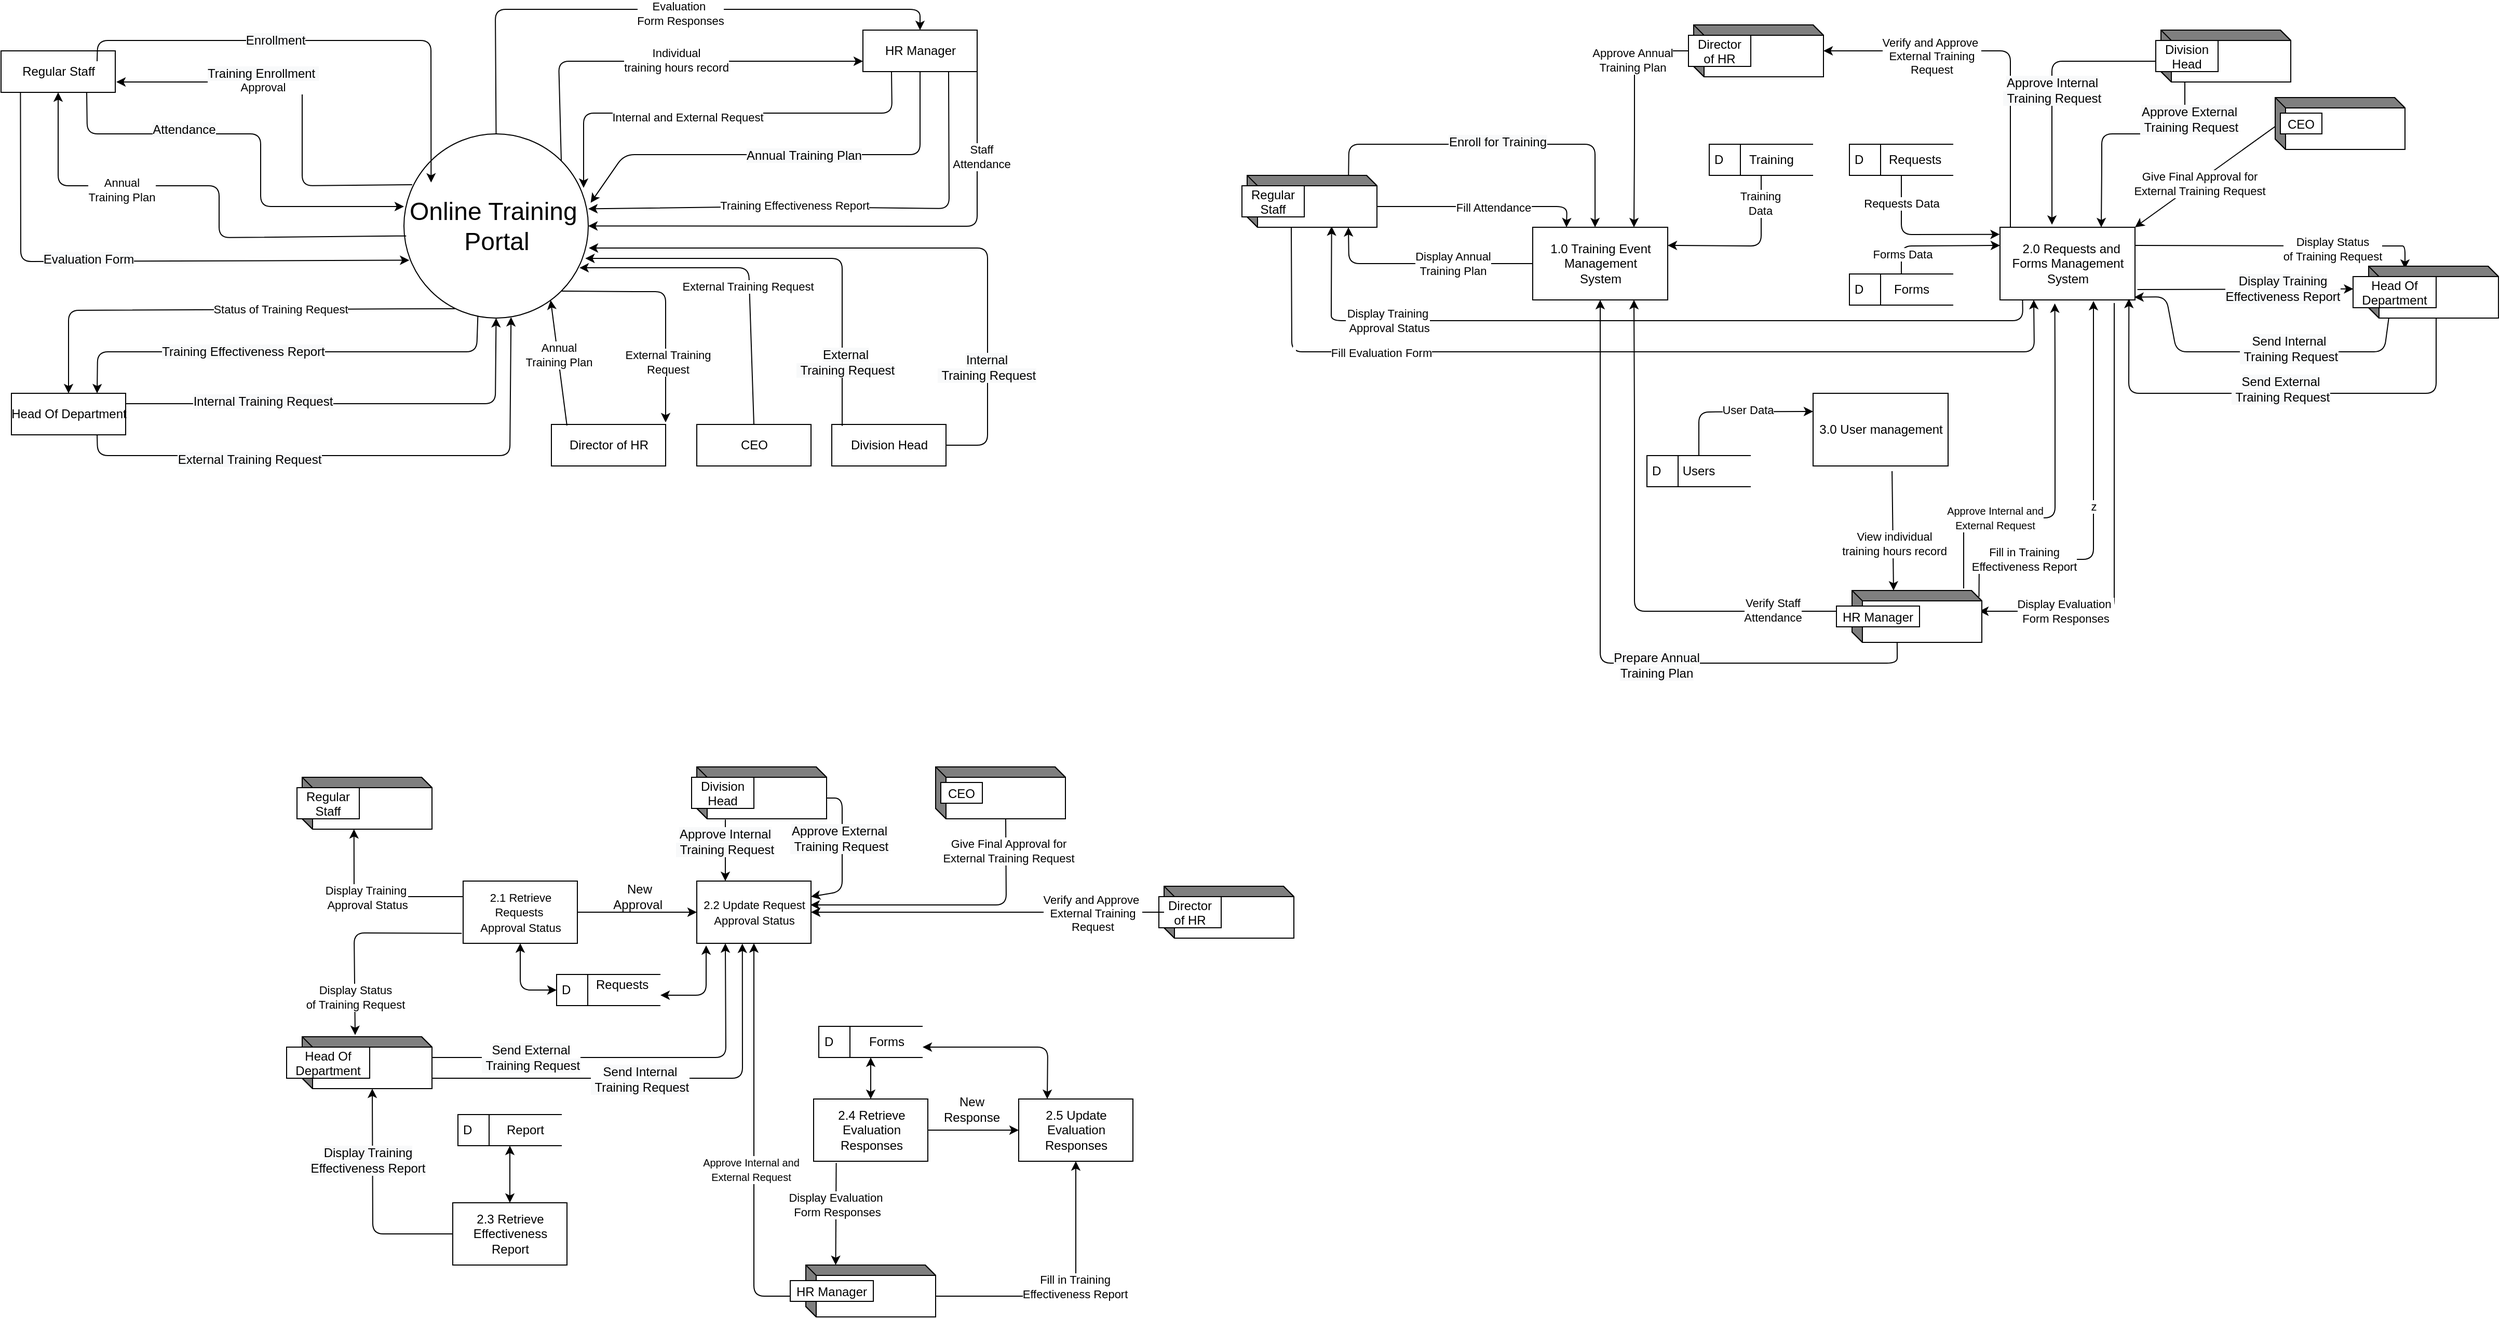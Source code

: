 <mxfile version="14.5.3" type="github">
  <diagram id="k6v7SNn6R5cbtLQKh57G" name="Page-1">
    <mxGraphModel dx="3694" dy="1492" grid="1" gridSize="10" guides="1" tooltips="1" connect="1" arrows="1" fold="1" page="1" pageScale="1" pageWidth="850" pageHeight="1100" math="0" shadow="0">
      <root>
        <mxCell id="0" />
        <mxCell id="1" parent="0" />
        <mxCell id="U9ONSfMutXBNtMthiVRR-1" value="Regular Staff" style="html=1;dashed=0;whitespace=wrap;" parent="1" vertex="1">
          <mxGeometry x="-790" y="180" width="110" height="40" as="geometry" />
        </mxCell>
        <mxCell id="U9ONSfMutXBNtMthiVRR-4" value="&lt;span style=&quot;font-size: 24px&quot;&gt;Online Training&amp;nbsp;&lt;/span&gt;&lt;br style=&quot;font-size: 24px&quot;&gt;&lt;span style=&quot;font-size: 24px&quot;&gt;Portal&lt;/span&gt;" style="shape=ellipse;html=1;dashed=0;whitespace=wrap;aspect=fixed;perimeter=ellipsePerimeter;" parent="1" vertex="1">
          <mxGeometry x="-402" y="260" width="177.5" height="177.5" as="geometry" />
        </mxCell>
        <mxCell id="U9ONSfMutXBNtMthiVRR-6" value="" style="endArrow=classic;html=1;exitX=0.045;exitY=0.276;exitDx=0;exitDy=0;exitPerimeter=0;" parent="1" source="U9ONSfMutXBNtMthiVRR-4" edge="1">
          <mxGeometry width="50" height="50" relative="1" as="geometry">
            <mxPoint x="-600" y="400" as="sourcePoint" />
            <mxPoint x="-679" y="210" as="targetPoint" />
            <Array as="points">
              <mxPoint x="-500" y="310" />
              <mxPoint x="-500" y="210" />
            </Array>
          </mxGeometry>
        </mxCell>
        <mxCell id="U9ONSfMutXBNtMthiVRR-8" value="&lt;span style=&quot;font-size: 12px ; background-color: rgb(248 , 249 , 250)&quot;&gt;Training Enrollment&amp;nbsp;&lt;br&gt;&lt;/span&gt;Approval" style="edgeLabel;html=1;align=center;verticalAlign=middle;resizable=0;points=[];" parent="U9ONSfMutXBNtMthiVRR-6" vertex="1" connectable="0">
          <mxGeometry x="0.268" y="-2" relative="1" as="geometry">
            <mxPoint as="offset" />
          </mxGeometry>
        </mxCell>
        <mxCell id="U9ONSfMutXBNtMthiVRR-9" value="" style="endArrow=classic;html=1;exitX=0.17;exitY=1.014;exitDx=0;exitDy=0;entryX=0.029;entryY=0.686;entryDx=0;entryDy=0;entryPerimeter=0;exitPerimeter=0;" parent="1" source="U9ONSfMutXBNtMthiVRR-1" target="U9ONSfMutXBNtMthiVRR-4" edge="1">
          <mxGeometry width="50" height="50" relative="1" as="geometry">
            <mxPoint x="-650" y="390" as="sourcePoint" />
            <mxPoint x="-600" y="340" as="targetPoint" />
            <Array as="points">
              <mxPoint x="-771" y="383" />
            </Array>
          </mxGeometry>
        </mxCell>
        <mxCell id="U9ONSfMutXBNtMthiVRR-10" value="&lt;span style=&quot;font-size: 12px ; background-color: rgb(248 , 249 , 250)&quot;&gt;Evaluation Form&lt;/span&gt;" style="edgeLabel;html=1;align=center;verticalAlign=middle;resizable=0;points=[];" parent="U9ONSfMutXBNtMthiVRR-9" vertex="1" connectable="0">
          <mxGeometry x="-0.153" y="2" relative="1" as="geometry">
            <mxPoint as="offset" />
          </mxGeometry>
        </mxCell>
        <mxCell id="U9ONSfMutXBNtMthiVRR-11" value="" style="endArrow=classic;html=1;exitX=0.75;exitY=1;exitDx=0;exitDy=0;" parent="1" source="U9ONSfMutXBNtMthiVRR-1" edge="1">
          <mxGeometry width="50" height="50" relative="1" as="geometry">
            <mxPoint x="-600" y="340" as="sourcePoint" />
            <mxPoint x="-402" y="330" as="targetPoint" />
            <Array as="points">
              <mxPoint x="-707" y="260" />
              <mxPoint x="-540" y="260" />
              <mxPoint x="-540" y="330" />
            </Array>
          </mxGeometry>
        </mxCell>
        <mxCell id="U9ONSfMutXBNtMthiVRR-13" value="&lt;span style=&quot;font-size: 12px ; background-color: rgb(248 , 249 , 250)&quot;&gt;Attendance&lt;/span&gt;" style="edgeLabel;html=1;align=center;verticalAlign=middle;resizable=0;points=[];" parent="U9ONSfMutXBNtMthiVRR-11" vertex="1" connectable="0">
          <mxGeometry x="-0.361" y="4" relative="1" as="geometry">
            <mxPoint as="offset" />
          </mxGeometry>
        </mxCell>
        <mxCell id="U9ONSfMutXBNtMthiVRR-14" value="" style="endArrow=classic;html=1;entryX=0.5;entryY=1;entryDx=0;entryDy=0;exitX=0.012;exitY=0.554;exitDx=0;exitDy=0;exitPerimeter=0;" parent="1" source="U9ONSfMutXBNtMthiVRR-4" target="U9ONSfMutXBNtMthiVRR-1" edge="1">
          <mxGeometry width="50" height="50" relative="1" as="geometry">
            <mxPoint x="-500" y="530" as="sourcePoint" />
            <mxPoint x="-450" y="480" as="targetPoint" />
            <Array as="points">
              <mxPoint x="-580" y="360" />
              <mxPoint x="-580" y="310" />
              <mxPoint x="-735" y="310" />
            </Array>
          </mxGeometry>
        </mxCell>
        <mxCell id="U9ONSfMutXBNtMthiVRR-15" value="Annual&lt;br&gt;Training Plan" style="edgeLabel;html=1;align=center;verticalAlign=middle;resizable=0;points=[];" parent="U9ONSfMutXBNtMthiVRR-14" vertex="1" connectable="0">
          <mxGeometry x="0.363" y="4" relative="1" as="geometry">
            <mxPoint as="offset" />
          </mxGeometry>
        </mxCell>
        <mxCell id="U9ONSfMutXBNtMthiVRR-16" value="Head Of Department" style="html=1;dashed=0;whitespace=wrap;" parent="1" vertex="1">
          <mxGeometry x="-780" y="510" width="110" height="40" as="geometry" />
        </mxCell>
        <mxCell id="U9ONSfMutXBNtMthiVRR-17" value="" style="endArrow=classic;html=1;entryX=0.5;entryY=0;entryDx=0;entryDy=0;exitX=0.277;exitY=0.949;exitDx=0;exitDy=0;exitPerimeter=0;" parent="1" source="U9ONSfMutXBNtMthiVRR-4" target="U9ONSfMutXBNtMthiVRR-16" edge="1">
          <mxGeometry width="50" height="50" relative="1" as="geometry">
            <mxPoint x="-570" y="540" as="sourcePoint" />
            <mxPoint x="-520" y="490" as="targetPoint" />
            <Array as="points">
              <mxPoint x="-725" y="430" />
            </Array>
          </mxGeometry>
        </mxCell>
        <mxCell id="U9ONSfMutXBNtMthiVRR-18" value="Status of Training Request" style="edgeLabel;html=1;align=center;verticalAlign=middle;resizable=0;points=[];" parent="U9ONSfMutXBNtMthiVRR-17" vertex="1" connectable="0">
          <mxGeometry x="-0.258" relative="1" as="geometry">
            <mxPoint as="offset" />
          </mxGeometry>
        </mxCell>
        <mxCell id="U9ONSfMutXBNtMthiVRR-19" value="" style="endArrow=classic;html=1;exitX=1;exitY=0.25;exitDx=0;exitDy=0;entryX=0.5;entryY=1;entryDx=0;entryDy=0;" parent="1" source="U9ONSfMutXBNtMthiVRR-16" target="U9ONSfMutXBNtMthiVRR-4" edge="1">
          <mxGeometry width="50" height="50" relative="1" as="geometry">
            <mxPoint x="-630" y="540" as="sourcePoint" />
            <mxPoint x="-400" y="500" as="targetPoint" />
            <Array as="points">
              <mxPoint x="-314" y="520" />
            </Array>
          </mxGeometry>
        </mxCell>
        <mxCell id="U9ONSfMutXBNtMthiVRR-20" value="&lt;span style=&quot;font-size: 12px ; background-color: rgb(248 , 249 , 250)&quot;&gt;Internal&lt;/span&gt;&lt;span style=&quot;font-size: 12px ; background-color: rgb(248 , 249 , 250)&quot;&gt;&amp;nbsp;Training Request&lt;/span&gt;" style="edgeLabel;html=1;align=center;verticalAlign=middle;resizable=0;points=[];" parent="U9ONSfMutXBNtMthiVRR-19" vertex="1" connectable="0">
          <mxGeometry x="-0.398" y="2" relative="1" as="geometry">
            <mxPoint as="offset" />
          </mxGeometry>
        </mxCell>
        <mxCell id="U9ONSfMutXBNtMthiVRR-21" value="" style="endArrow=classic;html=1;exitX=0.401;exitY=0.988;exitDx=0;exitDy=0;exitPerimeter=0;entryX=0.75;entryY=0;entryDx=0;entryDy=0;" parent="1" source="U9ONSfMutXBNtMthiVRR-4" target="U9ONSfMutXBNtMthiVRR-16" edge="1">
          <mxGeometry width="50" height="50" relative="1" as="geometry">
            <mxPoint x="-540" y="640" as="sourcePoint" />
            <mxPoint x="-490" y="590" as="targetPoint" />
            <Array as="points">
              <mxPoint x="-332" y="470" />
              <mxPoint x="-697" y="470" />
            </Array>
          </mxGeometry>
        </mxCell>
        <mxCell id="U9ONSfMutXBNtMthiVRR-22" value="&lt;span style=&quot;font-size: 12px ; background-color: rgb(248 , 249 , 250)&quot;&gt;Training&amp;nbsp;&lt;/span&gt;&lt;span style=&quot;font-size: 12px ; background-color: rgb(248 , 249 , 250)&quot;&gt;Effectiveness Report&lt;/span&gt;" style="edgeLabel;html=1;align=center;verticalAlign=middle;resizable=0;points=[];" parent="U9ONSfMutXBNtMthiVRR-21" vertex="1" connectable="0">
          <mxGeometry x="0.181" relative="1" as="geometry">
            <mxPoint as="offset" />
          </mxGeometry>
        </mxCell>
        <mxCell id="U9ONSfMutXBNtMthiVRR-23" value="" style="endArrow=classic;html=1;exitX=0.75;exitY=1;exitDx=0;exitDy=0;entryX=0.581;entryY=0.995;entryDx=0;entryDy=0;entryPerimeter=0;" parent="1" source="U9ONSfMutXBNtMthiVRR-16" target="U9ONSfMutXBNtMthiVRR-4" edge="1">
          <mxGeometry width="50" height="50" relative="1" as="geometry">
            <mxPoint x="-560" y="640" as="sourcePoint" />
            <mxPoint x="-510" y="590" as="targetPoint" />
            <Array as="points">
              <mxPoint x="-697" y="570" />
              <mxPoint x="-300" y="570" />
            </Array>
          </mxGeometry>
        </mxCell>
        <mxCell id="U9ONSfMutXBNtMthiVRR-24" value="&lt;span style=&quot;font-size: 12px ; background-color: rgb(248 , 249 , 250)&quot;&gt;External&lt;/span&gt;&lt;span style=&quot;font-size: 12px ; background-color: rgb(248 , 249 , 250)&quot;&gt;&amp;nbsp;Training Request&lt;/span&gt;" style="edgeLabel;html=1;align=center;verticalAlign=middle;resizable=0;points=[];" parent="U9ONSfMutXBNtMthiVRR-23" vertex="1" connectable="0">
          <mxGeometry x="-0.397" y="-4" relative="1" as="geometry">
            <mxPoint as="offset" />
          </mxGeometry>
        </mxCell>
        <mxCell id="U9ONSfMutXBNtMthiVRR-25" value="CEO" style="html=1;dashed=0;whitespace=wrap;" parent="1" vertex="1">
          <mxGeometry x="-120" y="540" width="110" height="40" as="geometry" />
        </mxCell>
        <mxCell id="U9ONSfMutXBNtMthiVRR-26" value="" style="endArrow=classic;html=1;exitX=0.5;exitY=0;exitDx=0;exitDy=0;entryX=0.952;entryY=0.727;entryDx=0;entryDy=0;entryPerimeter=0;" parent="1" source="U9ONSfMutXBNtMthiVRR-25" target="U9ONSfMutXBNtMthiVRR-4" edge="1">
          <mxGeometry width="50" height="50" relative="1" as="geometry">
            <mxPoint x="340" y="370" as="sourcePoint" />
            <mxPoint x="330" y="350" as="targetPoint" />
            <Array as="points">
              <mxPoint x="-70" y="389" />
            </Array>
          </mxGeometry>
        </mxCell>
        <mxCell id="U9ONSfMutXBNtMthiVRR-27" value="External Training Request" style="edgeLabel;html=1;align=center;verticalAlign=middle;resizable=0;points=[];" parent="U9ONSfMutXBNtMthiVRR-26" vertex="1" connectable="0">
          <mxGeometry x="-0.152" y="2" relative="1" as="geometry">
            <mxPoint as="offset" />
          </mxGeometry>
        </mxCell>
        <mxCell id="U9ONSfMutXBNtMthiVRR-28" value="Director of HR" style="html=1;dashed=0;whitespace=wrap;" parent="1" vertex="1">
          <mxGeometry x="-260" y="540" width="110" height="40" as="geometry" />
        </mxCell>
        <mxCell id="U9ONSfMutXBNtMthiVRR-29" value="" style="endArrow=classic;html=1;exitX=0.136;exitY=0.025;exitDx=0;exitDy=0;entryX=0.796;entryY=0.903;entryDx=0;entryDy=0;entryPerimeter=0;exitPerimeter=0;" parent="1" source="U9ONSfMutXBNtMthiVRR-28" target="U9ONSfMutXBNtMthiVRR-4" edge="1">
          <mxGeometry width="50" height="50" relative="1" as="geometry">
            <mxPoint x="-90" y="360" as="sourcePoint" />
            <mxPoint x="-40" y="310" as="targetPoint" />
            <Array as="points" />
          </mxGeometry>
        </mxCell>
        <mxCell id="U9ONSfMutXBNtMthiVRR-30" value="Annual&lt;br&gt;Training Plan" style="edgeLabel;html=1;align=center;verticalAlign=middle;resizable=0;points=[];" parent="U9ONSfMutXBNtMthiVRR-29" vertex="1" connectable="0">
          <mxGeometry x="0.122" y="-1" relative="1" as="geometry">
            <mxPoint as="offset" />
          </mxGeometry>
        </mxCell>
        <mxCell id="U9ONSfMutXBNtMthiVRR-31" value="" style="endArrow=classic;html=1;exitX=1;exitY=1;exitDx=0;exitDy=0;" parent="1" source="U9ONSfMutXBNtMthiVRR-4" edge="1">
          <mxGeometry width="50" height="50" relative="1" as="geometry">
            <mxPoint x="-180" y="390" as="sourcePoint" />
            <mxPoint x="-150" y="538" as="targetPoint" />
            <Array as="points">
              <mxPoint x="-190" y="412" />
              <mxPoint x="-150" y="412" />
              <mxPoint x="-150" y="450" />
            </Array>
          </mxGeometry>
        </mxCell>
        <mxCell id="U9ONSfMutXBNtMthiVRR-32" value="External Training&lt;br&gt;Request" style="edgeLabel;html=1;align=center;verticalAlign=middle;resizable=0;points=[];" parent="U9ONSfMutXBNtMthiVRR-31" vertex="1" connectable="0">
          <mxGeometry x="0.484" y="2" relative="1" as="geometry">
            <mxPoint as="offset" />
          </mxGeometry>
        </mxCell>
        <mxCell id="U9ONSfMutXBNtMthiVRR-33" value="Division Head" style="html=1;dashed=0;whitespace=wrap;" parent="1" vertex="1">
          <mxGeometry x="10" y="540" width="110" height="40" as="geometry" />
        </mxCell>
        <mxCell id="U9ONSfMutXBNtMthiVRR-37" value="" style="endArrow=classic;html=1;exitX=1;exitY=0.5;exitDx=0;exitDy=0;" parent="1" source="U9ONSfMutXBNtMthiVRR-33" edge="1">
          <mxGeometry width="50" height="50" relative="1" as="geometry">
            <mxPoint x="7.5" y="320.0" as="sourcePoint" />
            <mxPoint x="-224" y="370" as="targetPoint" />
            <Array as="points">
              <mxPoint x="160" y="560" />
              <mxPoint x="160" y="370" />
            </Array>
          </mxGeometry>
        </mxCell>
        <mxCell id="U9ONSfMutXBNtMthiVRR-53" value="&lt;span style=&quot;font-size: 12px ; background-color: rgb(248 , 249 , 250)&quot;&gt;Internal&lt;/span&gt;&lt;br style=&quot;font-size: 12px ; background-color: rgb(248 , 249 , 250)&quot;&gt;&lt;span style=&quot;font-size: 12px ; background-color: rgb(248 , 249 , 250)&quot;&gt;&amp;nbsp;Training Request&lt;/span&gt;" style="edgeLabel;html=1;align=center;verticalAlign=middle;resizable=0;points=[];" parent="U9ONSfMutXBNtMthiVRR-37" vertex="1" connectable="0">
          <mxGeometry x="-0.623" y="1" relative="1" as="geometry">
            <mxPoint as="offset" />
          </mxGeometry>
        </mxCell>
        <mxCell id="U9ONSfMutXBNtMthiVRR-39" value="" style="endArrow=classic;html=1;exitX=0.091;exitY=0.033;exitDx=0;exitDy=0;exitPerimeter=0;entryX=0.984;entryY=0.676;entryDx=0;entryDy=0;entryPerimeter=0;" parent="1" source="U9ONSfMutXBNtMthiVRR-33" target="U9ONSfMutXBNtMthiVRR-4" edge="1">
          <mxGeometry width="50" height="50" relative="1" as="geometry">
            <mxPoint x="-120" y="380" as="sourcePoint" />
            <mxPoint x="-223" y="358" as="targetPoint" />
            <Array as="points">
              <mxPoint x="20" y="450" />
              <mxPoint x="20" y="380" />
            </Array>
          </mxGeometry>
        </mxCell>
        <mxCell id="U9ONSfMutXBNtMthiVRR-52" value="&lt;span style=&quot;font-size: 12px ; background-color: rgb(248 , 249 , 250)&quot;&gt;External&lt;/span&gt;&lt;br style=&quot;font-size: 12px ; background-color: rgb(248 , 249 , 250)&quot;&gt;&lt;span style=&quot;font-size: 12px ; background-color: rgb(248 , 249 , 250)&quot;&gt;&amp;nbsp;Training Request&lt;/span&gt;" style="edgeLabel;html=1;align=center;verticalAlign=middle;resizable=0;points=[];" parent="U9ONSfMutXBNtMthiVRR-39" vertex="1" connectable="0">
          <mxGeometry x="-0.696" y="-3" relative="1" as="geometry">
            <mxPoint as="offset" />
          </mxGeometry>
        </mxCell>
        <mxCell id="U9ONSfMutXBNtMthiVRR-41" value="HR Manager" style="html=1;dashed=0;whitespace=wrap;" parent="1" vertex="1">
          <mxGeometry x="40" y="160" width="110" height="40" as="geometry" />
        </mxCell>
        <mxCell id="U9ONSfMutXBNtMthiVRR-42" value="" style="endArrow=classic;html=1;exitX=0.5;exitY=0;exitDx=0;exitDy=0;entryX=0.5;entryY=0;entryDx=0;entryDy=0;" parent="1" source="U9ONSfMutXBNtMthiVRR-4" target="U9ONSfMutXBNtMthiVRR-41" edge="1">
          <mxGeometry width="50" height="50" relative="1" as="geometry">
            <mxPoint x="-300" y="230" as="sourcePoint" />
            <mxPoint x="-250" y="180" as="targetPoint" />
            <Array as="points">
              <mxPoint x="-314" y="140" />
              <mxPoint x="95" y="140" />
            </Array>
          </mxGeometry>
        </mxCell>
        <mxCell id="U9ONSfMutXBNtMthiVRR-43" value="Evaluation&amp;nbsp;&lt;br&gt;Form Responses" style="edgeLabel;html=1;align=center;verticalAlign=middle;resizable=0;points=[];" parent="U9ONSfMutXBNtMthiVRR-42" vertex="1" connectable="0">
          <mxGeometry x="0.084" y="-4" relative="1" as="geometry">
            <mxPoint as="offset" />
          </mxGeometry>
        </mxCell>
        <mxCell id="U9ONSfMutXBNtMthiVRR-44" value="" style="endArrow=classic;html=1;exitX=1;exitY=0;exitDx=0;exitDy=0;entryX=0;entryY=0.75;entryDx=0;entryDy=0;" parent="1" source="U9ONSfMutXBNtMthiVRR-4" target="U9ONSfMutXBNtMthiVRR-41" edge="1">
          <mxGeometry width="50" height="50" relative="1" as="geometry">
            <mxPoint x="20" y="50" as="sourcePoint" />
            <mxPoint x="70" as="targetPoint" />
            <Array as="points">
              <mxPoint x="-253" y="190" />
            </Array>
          </mxGeometry>
        </mxCell>
        <mxCell id="U9ONSfMutXBNtMthiVRR-45" value="Individual&lt;br&gt;training hours record" style="edgeLabel;html=1;align=center;verticalAlign=middle;resizable=0;points=[];" parent="U9ONSfMutXBNtMthiVRR-44" vertex="1" connectable="0">
          <mxGeometry x="0.073" y="1" relative="1" as="geometry">
            <mxPoint as="offset" />
          </mxGeometry>
        </mxCell>
        <mxCell id="U9ONSfMutXBNtMthiVRR-46" value="" style="endArrow=classic;html=1;exitX=0.25;exitY=1;exitDx=0;exitDy=0;" parent="1" source="U9ONSfMutXBNtMthiVRR-41" edge="1">
          <mxGeometry width="50" height="50" relative="1" as="geometry">
            <mxPoint y="80" as="sourcePoint" />
            <mxPoint x="-229" y="312" as="targetPoint" />
            <Array as="points">
              <mxPoint x="68" y="240" />
              <mxPoint x="-90" y="240" />
              <mxPoint x="-229" y="240" />
            </Array>
          </mxGeometry>
        </mxCell>
        <mxCell id="U9ONSfMutXBNtMthiVRR-47" value="Internal and External Request" style="edgeLabel;html=1;align=center;verticalAlign=middle;resizable=0;points=[];" parent="U9ONSfMutXBNtMthiVRR-46" vertex="1" connectable="0">
          <mxGeometry x="0.158" y="4" relative="1" as="geometry">
            <mxPoint as="offset" />
          </mxGeometry>
        </mxCell>
        <mxCell id="U9ONSfMutXBNtMthiVRR-48" value="" style="endArrow=classic;html=1;exitX=0.5;exitY=1;exitDx=0;exitDy=0;entryX=1.013;entryY=0.374;entryDx=0;entryDy=0;entryPerimeter=0;" parent="1" source="U9ONSfMutXBNtMthiVRR-41" target="U9ONSfMutXBNtMthiVRR-4" edge="1">
          <mxGeometry width="50" height="50" relative="1" as="geometry">
            <mxPoint x="200" y="300" as="sourcePoint" />
            <mxPoint x="250" y="250" as="targetPoint" />
            <Array as="points">
              <mxPoint x="95" y="280" />
              <mxPoint x="-190" y="280" />
            </Array>
          </mxGeometry>
        </mxCell>
        <mxCell id="U9ONSfMutXBNtMthiVRR-49" value="&lt;span style=&quot;font-size: 12px ; background-color: rgb(248 , 249 , 250)&quot;&gt;Annual&amp;nbsp;&lt;/span&gt;&lt;span style=&quot;font-size: 12px ; background-color: rgb(248 , 249 , 250)&quot;&gt;Training Plan&lt;/span&gt;" style="edgeLabel;html=1;align=center;verticalAlign=middle;resizable=0;points=[];" parent="U9ONSfMutXBNtMthiVRR-48" vertex="1" connectable="0">
          <mxGeometry x="-0.086" y="1" relative="1" as="geometry">
            <mxPoint as="offset" />
          </mxGeometry>
        </mxCell>
        <mxCell id="U9ONSfMutXBNtMthiVRR-54" value="" style="endArrow=classic;html=1;exitX=0.75;exitY=1;exitDx=0;exitDy=0;entryX=1;entryY=0.407;entryDx=0;entryDy=0;entryPerimeter=0;" parent="1" source="U9ONSfMutXBNtMthiVRR-41" target="U9ONSfMutXBNtMthiVRR-4" edge="1">
          <mxGeometry width="50" height="50" relative="1" as="geometry">
            <mxPoint x="170" y="290" as="sourcePoint" />
            <mxPoint x="220" y="240" as="targetPoint" />
            <Array as="points">
              <mxPoint x="123" y="332" />
              <mxPoint x="-50" y="330" />
            </Array>
          </mxGeometry>
        </mxCell>
        <mxCell id="U9ONSfMutXBNtMthiVRR-55" value="Training Effectiveness Report" style="edgeLabel;html=1;align=center;verticalAlign=middle;resizable=0;points=[];" parent="U9ONSfMutXBNtMthiVRR-54" vertex="1" connectable="0">
          <mxGeometry x="0.172" y="-2" relative="1" as="geometry">
            <mxPoint as="offset" />
          </mxGeometry>
        </mxCell>
        <mxCell id="U9ONSfMutXBNtMthiVRR-56" value="" style="endArrow=classic;html=1;exitX=1;exitY=0.5;exitDx=0;exitDy=0;entryX=1;entryY=0.5;entryDx=0;entryDy=0;" parent="1" source="U9ONSfMutXBNtMthiVRR-41" target="U9ONSfMutXBNtMthiVRR-4" edge="1">
          <mxGeometry width="50" height="50" relative="1" as="geometry">
            <mxPoint x="260" y="250" as="sourcePoint" />
            <mxPoint x="310" y="200" as="targetPoint" />
            <Array as="points">
              <mxPoint x="150" y="349" />
            </Array>
          </mxGeometry>
        </mxCell>
        <mxCell id="U9ONSfMutXBNtMthiVRR-57" value="Staff&lt;br&gt;Attendance" style="edgeLabel;html=1;align=center;verticalAlign=middle;resizable=0;points=[];" parent="U9ONSfMutXBNtMthiVRR-56" vertex="1" connectable="0">
          <mxGeometry x="-0.625" y="4" relative="1" as="geometry">
            <mxPoint as="offset" />
          </mxGeometry>
        </mxCell>
        <mxCell id="U9ONSfMutXBNtMthiVRR-58" value="" style="endArrow=classic;html=1;entryX=0.091;entryY=0.208;entryDx=0;entryDy=0;entryPerimeter=0;exitX=0.75;exitY=0;exitDx=0;exitDy=0;" parent="1" edge="1">
          <mxGeometry width="50" height="50" relative="1" as="geometry">
            <mxPoint x="-697.5" y="190.0" as="sourcePoint" />
            <mxPoint x="-375.847" y="306.92" as="targetPoint" />
            <Array as="points">
              <mxPoint x="-697" y="170" />
              <mxPoint x="-520" y="170" />
              <mxPoint x="-376" y="170" />
            </Array>
          </mxGeometry>
        </mxCell>
        <mxCell id="U9ONSfMutXBNtMthiVRR-59" value="&lt;span style=&quot;font-size: 12px ; background-color: rgb(248 , 249 , 250)&quot;&gt;Enrollment&lt;/span&gt;" style="edgeLabel;html=1;align=center;verticalAlign=middle;resizable=0;points=[];" parent="U9ONSfMutXBNtMthiVRR-58" vertex="1" connectable="0">
          <mxGeometry x="-0.2" relative="1" as="geometry">
            <mxPoint as="offset" />
          </mxGeometry>
        </mxCell>
        <mxCell id="U9ONSfMutXBNtMthiVRR-65" value="" style="endArrow=classic;html=1;exitX=0.75;exitY=0;exitDx=0;exitDy=0;entryX=0.462;entryY=0;entryDx=0;entryDy=0;entryPerimeter=0;" parent="1" target="U9ONSfMutXBNtMthiVRR-67" edge="1">
          <mxGeometry width="50" height="50" relative="1" as="geometry">
            <mxPoint x="507.5" y="310" as="sourcePoint" />
            <mxPoint x="745" y="340" as="targetPoint" />
            <Array as="points">
              <mxPoint x="508" y="270" />
              <mxPoint x="745" y="270" />
            </Array>
          </mxGeometry>
        </mxCell>
        <mxCell id="U9ONSfMutXBNtMthiVRR-70" value="&lt;span style=&quot;font-size: 12px ; background-color: rgb(248 , 249 , 250)&quot;&gt;Enroll for Training&lt;/span&gt;" style="edgeLabel;html=1;align=center;verticalAlign=middle;resizable=0;points=[];" parent="U9ONSfMutXBNtMthiVRR-65" vertex="1" connectable="0">
          <mxGeometry x="0.026" y="2" relative="1" as="geometry">
            <mxPoint as="offset" />
          </mxGeometry>
        </mxCell>
        <mxCell id="U9ONSfMutXBNtMthiVRR-67" value="1.0 Training Event &lt;br&gt;Management&lt;br&gt;System" style="html=1;dashed=0;whitespace=wrap;" parent="1" vertex="1">
          <mxGeometry x="685" y="350" width="130" height="70" as="geometry" />
        </mxCell>
        <mxCell id="U9ONSfMutXBNtMthiVRR-69" value="3.0 User management" style="html=1;dashed=0;whitespace=wrap;" parent="1" vertex="1">
          <mxGeometry x="955" y="510" width="130" height="70" as="geometry" />
        </mxCell>
        <mxCell id="U9ONSfMutXBNtMthiVRR-71" value="" style="endArrow=classic;html=1;entryX=0.75;entryY=1;entryDx=0;entryDy=0;exitX=0;exitY=0.5;exitDx=0;exitDy=0;" parent="1" source="U9ONSfMutXBNtMthiVRR-67" edge="1">
          <mxGeometry width="50" height="50" relative="1" as="geometry">
            <mxPoint x="515" y="460" as="sourcePoint" />
            <mxPoint x="507.5" y="350" as="targetPoint" />
            <Array as="points">
              <mxPoint x="508" y="385" />
            </Array>
          </mxGeometry>
        </mxCell>
        <mxCell id="U9ONSfMutXBNtMthiVRR-72" value="Display Annual&lt;br&gt;Training Plan" style="edgeLabel;html=1;align=center;verticalAlign=middle;resizable=0;points=[];" parent="U9ONSfMutXBNtMthiVRR-71" vertex="1" connectable="0">
          <mxGeometry x="-0.272" relative="1" as="geometry">
            <mxPoint as="offset" />
          </mxGeometry>
        </mxCell>
        <mxCell id="U9ONSfMutXBNtMthiVRR-73" value="" style="endArrow=classic;html=1;exitX=0.25;exitY=1;exitDx=0;exitDy=0;entryX=0.25;entryY=1;entryDx=0;entryDy=0;" parent="1" target="U9ONSfMutXBNtMthiVRR-130" edge="1">
          <mxGeometry width="50" height="50" relative="1" as="geometry">
            <mxPoint x="452.5" y="350" as="sourcePoint" />
            <mxPoint x="565" y="585" as="targetPoint" />
            <Array as="points">
              <mxPoint x="453" y="470" />
              <mxPoint x="1168" y="470" />
            </Array>
          </mxGeometry>
        </mxCell>
        <mxCell id="U9ONSfMutXBNtMthiVRR-75" value="&amp;nbsp;" style="edgeLabel;html=1;align=center;verticalAlign=middle;resizable=0;points=[];" parent="U9ONSfMutXBNtMthiVRR-73" vertex="1" connectable="0">
          <mxGeometry x="-0.725" y="-1" relative="1" as="geometry">
            <mxPoint as="offset" />
          </mxGeometry>
        </mxCell>
        <mxCell id="p_xhN6W9oCaHwbjZKzuQ-74" value="Fill Evaluation Form" style="edgeLabel;html=1;align=center;verticalAlign=middle;resizable=0;points=[];" vertex="1" connectable="0" parent="U9ONSfMutXBNtMthiVRR-73">
          <mxGeometry x="-0.536" y="-1" relative="1" as="geometry">
            <mxPoint as="offset" />
          </mxGeometry>
        </mxCell>
        <mxCell id="U9ONSfMutXBNtMthiVRR-74" value="" style="endArrow=classic;html=1;entryX=0.603;entryY=0.979;entryDx=0;entryDy=0;exitX=0.167;exitY=0.995;exitDx=0;exitDy=0;entryPerimeter=0;exitPerimeter=0;" parent="1" source="U9ONSfMutXBNtMthiVRR-130" edge="1">
          <mxGeometry width="50" height="50" relative="1" as="geometry">
            <mxPoint x="545" y="470" as="sourcePoint" />
            <mxPoint x="491.33" y="349.16" as="targetPoint" />
            <Array as="points">
              <mxPoint x="1157" y="440" />
              <mxPoint x="491" y="440" />
              <mxPoint x="491" y="430" />
            </Array>
          </mxGeometry>
        </mxCell>
        <mxCell id="U9ONSfMutXBNtMthiVRR-198" value="Display Training&lt;br&gt;&amp;nbsp;Approval Status" style="edgeLabel;html=1;align=center;verticalAlign=middle;resizable=0;points=[];" parent="U9ONSfMutXBNtMthiVRR-74" vertex="1" connectable="0">
          <mxGeometry x="0.629" relative="1" as="geometry">
            <mxPoint as="offset" />
          </mxGeometry>
        </mxCell>
        <mxCell id="U9ONSfMutXBNtMthiVRR-77" value="" style="endArrow=classic;html=1;exitX=1;exitY=0.5;exitDx=0;exitDy=0;entryX=0.25;entryY=0;entryDx=0;entryDy=0;" parent="1" target="U9ONSfMutXBNtMthiVRR-67" edge="1">
          <mxGeometry width="50" height="50" relative="1" as="geometry">
            <mxPoint x="535" y="330" as="sourcePoint" />
            <mxPoint x="655" y="310" as="targetPoint" />
            <Array as="points">
              <mxPoint x="718" y="330" />
            </Array>
          </mxGeometry>
        </mxCell>
        <mxCell id="U9ONSfMutXBNtMthiVRR-78" value="Fill Attendance" style="edgeLabel;html=1;align=center;verticalAlign=middle;resizable=0;points=[];" parent="U9ONSfMutXBNtMthiVRR-77" vertex="1" connectable="0">
          <mxGeometry x="0.101" y="-1" relative="1" as="geometry">
            <mxPoint as="offset" />
          </mxGeometry>
        </mxCell>
        <mxCell id="U9ONSfMutXBNtMthiVRR-127" value="" style="endArrow=classic;html=1;exitX=0;exitY=0.5;exitDx=0;exitDy=0;entryX=0.75;entryY=0;entryDx=0;entryDy=0;" parent="1" target="U9ONSfMutXBNtMthiVRR-67" edge="1">
          <mxGeometry width="50" height="50" relative="1" as="geometry">
            <mxPoint x="855" y="180" as="sourcePoint" />
            <mxPoint x="925" y="310" as="targetPoint" />
            <Array as="points">
              <mxPoint x="783" y="180" />
              <mxPoint x="783" y="270" />
            </Array>
          </mxGeometry>
        </mxCell>
        <mxCell id="U9ONSfMutXBNtMthiVRR-129" value="Approve Annual&lt;br&gt;Training Plan" style="edgeLabel;html=1;align=center;verticalAlign=middle;resizable=0;points=[];" parent="U9ONSfMutXBNtMthiVRR-127" vertex="1" connectable="0">
          <mxGeometry x="-0.33" y="-2" relative="1" as="geometry">
            <mxPoint as="offset" />
          </mxGeometry>
        </mxCell>
        <mxCell id="U9ONSfMutXBNtMthiVRR-130" value="&lt;div&gt;&lt;span&gt;&amp;nbsp; &amp;nbsp;2.0 Requests and&amp;nbsp;&lt;/span&gt;&lt;/div&gt;&lt;div&gt;&lt;span&gt;Forms&amp;nbsp;&lt;/span&gt;&lt;span&gt;Management&lt;/span&gt;&lt;/div&gt;&lt;div&gt;&lt;span&gt;System&lt;/span&gt;&lt;/div&gt;" style="html=1;dashed=0;whitespace=wrap;align=center;" parent="1" vertex="1">
          <mxGeometry x="1135" y="350" width="130" height="70" as="geometry" />
        </mxCell>
        <mxCell id="U9ONSfMutXBNtMthiVRR-133" value="" style="endArrow=classic;html=1;entryX=1;entryY=0.5;entryDx=0;entryDy=0;exitX=0.077;exitY=0;exitDx=0;exitDy=0;exitPerimeter=0;" parent="1" source="U9ONSfMutXBNtMthiVRR-130" edge="1">
          <mxGeometry width="50" height="50" relative="1" as="geometry">
            <mxPoint x="1055" y="310" as="sourcePoint" />
            <mxPoint x="965" y="180" as="targetPoint" />
            <Array as="points">
              <mxPoint x="1145" y="180" />
              <mxPoint x="1105" y="180" />
            </Array>
          </mxGeometry>
        </mxCell>
        <mxCell id="U9ONSfMutXBNtMthiVRR-134" value="Verify and Approve&amp;nbsp;&lt;br&gt;External Training&lt;br&gt;Request" style="edgeLabel;html=1;align=center;verticalAlign=middle;resizable=0;points=[];" parent="U9ONSfMutXBNtMthiVRR-133" vertex="1" connectable="0">
          <mxGeometry x="0.406" y="5" relative="1" as="geometry">
            <mxPoint as="offset" />
          </mxGeometry>
        </mxCell>
        <mxCell id="U9ONSfMutXBNtMthiVRR-136" value="" style="endArrow=classic;html=1;entryX=0.385;entryY=-0.035;entryDx=0;entryDy=0;exitX=0;exitY=0.5;exitDx=0;exitDy=0;entryPerimeter=0;" parent="1" target="U9ONSfMutXBNtMthiVRR-130" edge="1">
          <mxGeometry width="50" height="50" relative="1" as="geometry">
            <mxPoint x="1285" y="190" as="sourcePoint" />
            <mxPoint x="1355" y="360" as="targetPoint" />
            <Array as="points">
              <mxPoint x="1185" y="190" />
              <mxPoint x="1185" y="250" />
            </Array>
          </mxGeometry>
        </mxCell>
        <mxCell id="U9ONSfMutXBNtMthiVRR-138" value="&lt;span style=&quot;font-size: 12px ; background-color: rgb(248 , 249 , 250)&quot;&gt;Approve&amp;nbsp;Internal&lt;/span&gt;&lt;br style=&quot;font-size: 12px ; background-color: rgb(248 , 249 , 250)&quot;&gt;&lt;span style=&quot;font-size: 12px ; background-color: rgb(248 , 249 , 250)&quot;&gt;&amp;nbsp;Training Request&lt;/span&gt;" style="edgeLabel;html=1;align=center;verticalAlign=middle;resizable=0;points=[];" parent="U9ONSfMutXBNtMthiVRR-136" vertex="1" connectable="0">
          <mxGeometry x="-0.008" relative="1" as="geometry">
            <mxPoint as="offset" />
          </mxGeometry>
        </mxCell>
        <mxCell id="U9ONSfMutXBNtMthiVRR-137" value="" style="endArrow=classic;html=1;entryX=0.75;entryY=0;entryDx=0;entryDy=0;" parent="1" target="U9ONSfMutXBNtMthiVRR-130" edge="1">
          <mxGeometry width="50" height="50" relative="1" as="geometry">
            <mxPoint x="1313" y="210" as="sourcePoint" />
            <mxPoint x="1385" y="330" as="targetPoint" />
            <Array as="points">
              <mxPoint x="1313" y="260" />
              <mxPoint x="1233" y="260" />
              <mxPoint x="1233" y="290" />
            </Array>
          </mxGeometry>
        </mxCell>
        <mxCell id="U9ONSfMutXBNtMthiVRR-139" value="&lt;span style=&quot;font-size: 12px ; background-color: rgb(248 , 249 , 250)&quot;&gt;Approve&amp;nbsp;External&lt;/span&gt;&lt;br style=&quot;font-size: 12px ; background-color: rgb(248 , 249 , 250)&quot;&gt;&lt;span style=&quot;font-size: 12px ; background-color: rgb(248 , 249 , 250)&quot;&gt;&amp;nbsp;Training Request&lt;/span&gt;" style="edgeLabel;html=1;align=center;verticalAlign=middle;resizable=0;points=[];" parent="U9ONSfMutXBNtMthiVRR-137" vertex="1" connectable="0">
          <mxGeometry x="-0.672" y="4" relative="1" as="geometry">
            <mxPoint as="offset" />
          </mxGeometry>
        </mxCell>
        <mxCell id="U9ONSfMutXBNtMthiVRR-142" value="" style="endArrow=classic;html=1;exitX=0;exitY=0.5;exitDx=0;exitDy=0;entryX=1;entryY=0;entryDx=0;entryDy=0;" parent="1" target="U9ONSfMutXBNtMthiVRR-130" edge="1">
          <mxGeometry width="50" height="50" relative="1" as="geometry">
            <mxPoint x="1404" y="250" as="sourcePoint" />
            <mxPoint x="1266" y="385" as="targetPoint" />
          </mxGeometry>
        </mxCell>
        <mxCell id="U9ONSfMutXBNtMthiVRR-144" value="Give Final Approval for&lt;br&gt;External Training Request" style="edgeLabel;html=1;align=center;verticalAlign=middle;resizable=0;points=[];" parent="U9ONSfMutXBNtMthiVRR-142" vertex="1" connectable="0">
          <mxGeometry x="0.125" y="2" relative="1" as="geometry">
            <mxPoint as="offset" />
          </mxGeometry>
        </mxCell>
        <mxCell id="U9ONSfMutXBNtMthiVRR-146" value="z" style="endArrow=classic;html=1;exitX=0.978;exitY=0.122;exitDx=0;exitDy=0;exitPerimeter=0;" parent="1" source="p_xhN6W9oCaHwbjZKzuQ-19" edge="1">
          <mxGeometry width="50" height="50" relative="1" as="geometry">
            <mxPoint x="1115" y="700" as="sourcePoint" />
            <mxPoint x="1225" y="421" as="targetPoint" />
            <Array as="points">
              <mxPoint x="1115" y="670" />
              <mxPoint x="1155" y="670" />
              <mxPoint x="1225" y="670" />
              <mxPoint x="1225" y="540" />
            </Array>
          </mxGeometry>
        </mxCell>
        <mxCell id="U9ONSfMutXBNtMthiVRR-185" value="Fill in Training&lt;br&gt;Effectiveness Report" style="edgeLabel;html=1;align=center;verticalAlign=middle;resizable=0;points=[];" parent="U9ONSfMutXBNtMthiVRR-146" vertex="1" connectable="0">
          <mxGeometry x="-0.603" relative="1" as="geometry">
            <mxPoint as="offset" />
          </mxGeometry>
        </mxCell>
        <mxCell id="U9ONSfMutXBNtMthiVRR-148" value="" style="endArrow=classic;html=1;entryX=0.406;entryY=1.048;entryDx=0;entryDy=0;entryPerimeter=0;" parent="1" target="U9ONSfMutXBNtMthiVRR-130" edge="1">
          <mxGeometry width="50" height="50" relative="1" as="geometry">
            <mxPoint x="1100" y="698" as="sourcePoint" />
            <mxPoint x="1445" y="620" as="targetPoint" />
            <Array as="points">
              <mxPoint x="1100" y="630" />
              <mxPoint x="1188" y="630" />
              <mxPoint x="1188" y="490" />
            </Array>
          </mxGeometry>
        </mxCell>
        <mxCell id="U9ONSfMutXBNtMthiVRR-194" value="&lt;font style=&quot;font-size: 10px&quot;&gt;Approve Internal and&lt;br&gt;External&amp;nbsp;&lt;/font&gt;&lt;font style=&quot;font-size: 10px&quot;&gt;Request&lt;/font&gt;" style="edgeLabel;html=1;align=center;verticalAlign=middle;resizable=0;points=[];" parent="U9ONSfMutXBNtMthiVRR-148" vertex="1" connectable="0">
          <mxGeometry x="-0.461" relative="1" as="geometry">
            <mxPoint as="offset" />
          </mxGeometry>
        </mxCell>
        <mxCell id="U9ONSfMutXBNtMthiVRR-151" value="" style="endArrow=classic;html=1;" parent="1" edge="1">
          <mxGeometry width="50" height="50" relative="1" as="geometry">
            <mxPoint x="1245" y="423" as="sourcePoint" />
            <mxPoint x="1115" y="720" as="targetPoint" />
            <Array as="points">
              <mxPoint x="1245" y="550" />
              <mxPoint x="1245" y="720" />
              <mxPoint x="1168" y="720" />
            </Array>
          </mxGeometry>
        </mxCell>
        <mxCell id="U9ONSfMutXBNtMthiVRR-183" value="&amp;nbsp;" style="edgeLabel;html=1;align=center;verticalAlign=middle;resizable=0;points=[];" parent="U9ONSfMutXBNtMthiVRR-151" vertex="1" connectable="0">
          <mxGeometry x="0.625" y="-1" relative="1" as="geometry">
            <mxPoint as="offset" />
          </mxGeometry>
        </mxCell>
        <mxCell id="p_xhN6W9oCaHwbjZKzuQ-43" value="Display Evaluation&amp;nbsp;&lt;br&gt;Form Responses" style="edgeLabel;html=1;align=center;verticalAlign=middle;resizable=0;points=[];" vertex="1" connectable="0" parent="U9ONSfMutXBNtMthiVRR-151">
          <mxGeometry x="0.614" relative="1" as="geometry">
            <mxPoint as="offset" />
          </mxGeometry>
        </mxCell>
        <mxCell id="U9ONSfMutXBNtMthiVRR-153" value="" style="endArrow=classic;html=1;exitX=0.278;exitY=1.002;exitDx=0;exitDy=0;entryX=0.5;entryY=1;entryDx=0;entryDy=0;exitPerimeter=0;" parent="1" target="U9ONSfMutXBNtMthiVRR-67" edge="1">
          <mxGeometry width="50" height="50" relative="1" as="geometry">
            <mxPoint x="1035.58" y="740.08" as="sourcePoint" />
            <mxPoint x="555" y="750" as="targetPoint" />
            <Array as="points">
              <mxPoint x="1036" y="750" />
              <mxPoint x="1036" y="770" />
              <mxPoint x="750" y="770" />
              <mxPoint x="750" y="600" />
              <mxPoint x="750" y="560" />
            </Array>
          </mxGeometry>
        </mxCell>
        <mxCell id="U9ONSfMutXBNtMthiVRR-199" value="&lt;span style=&quot;font-size: 12px ; background-color: rgb(248 , 249 , 250)&quot;&gt;Prepare Annual&lt;/span&gt;&lt;br style=&quot;font-size: 12px&quot;&gt;&lt;span style=&quot;font-size: 12px ; background-color: rgb(248 , 249 , 250)&quot;&gt;Training Plan&lt;/span&gt;" style="edgeLabel;html=1;align=center;verticalAlign=middle;resizable=0;points=[];" parent="U9ONSfMutXBNtMthiVRR-153" vertex="1" connectable="0">
          <mxGeometry x="-0.212" y="2" relative="1" as="geometry">
            <mxPoint as="offset" />
          </mxGeometry>
        </mxCell>
        <mxCell id="U9ONSfMutXBNtMthiVRR-157" value="" style="endArrow=classic;html=1;exitX=0;exitY=0.5;exitDx=0;exitDy=0;entryX=0.75;entryY=1;entryDx=0;entryDy=0;" parent="1" target="U9ONSfMutXBNtMthiVRR-67" edge="1">
          <mxGeometry width="50" height="50" relative="1" as="geometry">
            <mxPoint x="1005" y="720" as="sourcePoint" />
            <mxPoint x="745" y="610" as="targetPoint" />
            <Array as="points">
              <mxPoint x="905" y="720" />
              <mxPoint x="783" y="720" />
              <mxPoint x="783" y="540" />
            </Array>
          </mxGeometry>
        </mxCell>
        <mxCell id="U9ONSfMutXBNtMthiVRR-200" value="Verify Staff&lt;br&gt;Attendance" style="edgeLabel;html=1;align=center;verticalAlign=middle;resizable=0;points=[];" parent="U9ONSfMutXBNtMthiVRR-157" vertex="1" connectable="0">
          <mxGeometry x="-0.658" y="-1" relative="1" as="geometry">
            <mxPoint as="offset" />
          </mxGeometry>
        </mxCell>
        <mxCell id="U9ONSfMutXBNtMthiVRR-172" value="" style="endArrow=classic;html=1;entryX=0.955;entryY=0.984;entryDx=0;entryDy=0;entryPerimeter=0;exitX=0.75;exitY=1;exitDx=0;exitDy=0;" parent="1" target="U9ONSfMutXBNtMthiVRR-130" edge="1">
          <mxGeometry width="50" height="50" relative="1" as="geometry">
            <mxPoint x="1555" y="430" as="sourcePoint" />
            <mxPoint x="1225" y="423" as="targetPoint" />
            <Array as="points">
              <mxPoint x="1555" y="510" />
              <mxPoint x="1259" y="510" />
            </Array>
          </mxGeometry>
        </mxCell>
        <mxCell id="U9ONSfMutXBNtMthiVRR-174" value="&lt;span style=&quot;font-size: 12px ; background-color: rgb(248 , 249 , 250)&quot;&gt;Send External&lt;/span&gt;&lt;br style=&quot;font-size: 12px ; background-color: rgb(248 , 249 , 250)&quot;&gt;&lt;span style=&quot;font-size: 12px ; background-color: rgb(248 , 249 , 250)&quot;&gt;&amp;nbsp;Training Request&lt;/span&gt;" style="edgeLabel;html=1;align=center;verticalAlign=middle;resizable=0;points=[];" parent="U9ONSfMutXBNtMthiVRR-172" vertex="1" connectable="0">
          <mxGeometry x="-0.016" y="-4" relative="1" as="geometry">
            <mxPoint as="offset" />
          </mxGeometry>
        </mxCell>
        <mxCell id="U9ONSfMutXBNtMthiVRR-175" value="" style="endArrow=classic;html=1;entryX=0.995;entryY=0.962;entryDx=0;entryDy=0;entryPerimeter=0;exitX=0.375;exitY=1.075;exitDx=0;exitDy=0;exitPerimeter=0;" parent="1" target="U9ONSfMutXBNtMthiVRR-130" edge="1">
          <mxGeometry width="50" height="50" relative="1" as="geometry">
            <mxPoint x="1510" y="433" as="sourcePoint" />
            <mxPoint x="1385" y="540" as="targetPoint" />
            <Array as="points">
              <mxPoint x="1505" y="470" />
              <mxPoint x="1435" y="470" />
              <mxPoint x="1305" y="470" />
              <mxPoint x="1295" y="417" />
            </Array>
          </mxGeometry>
        </mxCell>
        <mxCell id="U9ONSfMutXBNtMthiVRR-176" value="&lt;span style=&quot;font-size: 12px ; background-color: rgb(248 , 249 , 250)&quot;&gt;Send Internal&lt;/span&gt;&lt;br style=&quot;font-size: 12px ; background-color: rgb(248 , 249 , 250)&quot;&gt;&lt;span style=&quot;font-size: 12px ; background-color: rgb(248 , 249 , 250)&quot;&gt;&amp;nbsp;Training Request&lt;/span&gt;" style="edgeLabel;html=1;align=center;verticalAlign=middle;resizable=0;points=[];" parent="U9ONSfMutXBNtMthiVRR-175" vertex="1" connectable="0">
          <mxGeometry x="-0.195" y="-3" relative="1" as="geometry">
            <mxPoint as="offset" />
          </mxGeometry>
        </mxCell>
        <mxCell id="U9ONSfMutXBNtMthiVRR-189" value="" style="endArrow=classic;html=1;entryX=0.003;entryY=0.397;entryDx=0;entryDy=0;exitX=1.018;exitY=0.857;exitDx=0;exitDy=0;exitPerimeter=0;entryPerimeter=0;" parent="1" source="U9ONSfMutXBNtMthiVRR-130" target="p_xhN6W9oCaHwbjZKzuQ-18" edge="1">
          <mxGeometry width="50" height="50" relative="1" as="geometry">
            <mxPoint x="1595" y="760" as="sourcePoint" />
            <mxPoint x="1465" y="410" as="targetPoint" />
          </mxGeometry>
        </mxCell>
        <mxCell id="U9ONSfMutXBNtMthiVRR-190" value="&lt;span style=&quot;font-size: 12px ; background-color: rgb(248 , 249 , 250)&quot;&gt;Display Training&lt;/span&gt;&lt;br style=&quot;font-size: 12px&quot;&gt;&lt;span style=&quot;font-size: 12px ; background-color: rgb(248 , 249 , 250)&quot;&gt;Effectiveness Report&lt;/span&gt;" style="edgeLabel;html=1;align=center;verticalAlign=middle;resizable=0;points=[];" parent="U9ONSfMutXBNtMthiVRR-189" vertex="1" connectable="0">
          <mxGeometry x="0.337" y="1" relative="1" as="geometry">
            <mxPoint as="offset" />
          </mxGeometry>
        </mxCell>
        <mxCell id="U9ONSfMutXBNtMthiVRR-192" value="" style="endArrow=classic;html=1;exitX=1;exitY=0.25;exitDx=0;exitDy=0;entryX=0.5;entryY=0;entryDx=0;entryDy=0;" parent="1" source="U9ONSfMutXBNtMthiVRR-130" edge="1">
          <mxGeometry width="50" height="50" relative="1" as="geometry">
            <mxPoint x="1535" y="620" as="sourcePoint" />
            <mxPoint x="1525" y="390" as="targetPoint" />
            <Array as="points">
              <mxPoint x="1495" y="368" />
              <mxPoint x="1515" y="368" />
              <mxPoint x="1525" y="368" />
            </Array>
          </mxGeometry>
        </mxCell>
        <mxCell id="U9ONSfMutXBNtMthiVRR-193" value="Display Status&lt;br&gt;of Training Request" style="edgeLabel;html=1;align=center;verticalAlign=middle;resizable=0;points=[];" parent="U9ONSfMutXBNtMthiVRR-192" vertex="1" connectable="0">
          <mxGeometry x="0.348" y="-3" relative="1" as="geometry">
            <mxPoint as="offset" />
          </mxGeometry>
        </mxCell>
        <mxCell id="U9ONSfMutXBNtMthiVRR-196" value="" style="endArrow=classic;html=1;exitX=0.585;exitY=1.071;exitDx=0;exitDy=0;entryX=0.25;entryY=0;entryDx=0;entryDy=0;exitPerimeter=0;" parent="1" source="U9ONSfMutXBNtMthiVRR-69" edge="1">
          <mxGeometry width="50" height="50" relative="1" as="geometry">
            <mxPoint x="925" y="640" as="sourcePoint" />
            <mxPoint x="1032.5" y="700" as="targetPoint" />
          </mxGeometry>
        </mxCell>
        <mxCell id="U9ONSfMutXBNtMthiVRR-197" value="View individual&lt;br&gt;training hours record" style="edgeLabel;html=1;align=center;verticalAlign=middle;resizable=0;points=[];" parent="U9ONSfMutXBNtMthiVRR-196" vertex="1" connectable="0">
          <mxGeometry x="0.219" y="1" relative="1" as="geometry">
            <mxPoint as="offset" />
          </mxGeometry>
        </mxCell>
        <mxCell id="U9ONSfMutXBNtMthiVRR-201" value="D" style="html=1;dashed=0;whitespace=wrap;shape=mxgraph.dfd.dataStoreID;align=left;spacingLeft=3;points=[[0,0],[0.5,0],[1,0],[0,0.5],[1,0.5],[0,1],[0.5,1],[1,1]];" parent="1" vertex="1">
          <mxGeometry x="855" y="270" width="100" height="30" as="geometry" />
        </mxCell>
        <mxCell id="U9ONSfMutXBNtMthiVRR-202" value="Training" style="text;html=1;strokeColor=none;fillColor=none;align=center;verticalAlign=middle;whiteSpace=wrap;rounded=0;" parent="1" vertex="1">
          <mxGeometry x="895" y="275" width="40" height="20" as="geometry" />
        </mxCell>
        <mxCell id="U9ONSfMutXBNtMthiVRR-203" value="" style="endArrow=classic;html=1;entryX=1;entryY=0.25;entryDx=0;entryDy=0;exitX=0.5;exitY=1;exitDx=0;exitDy=0;" parent="1" source="U9ONSfMutXBNtMthiVRR-201" target="U9ONSfMutXBNtMthiVRR-67" edge="1">
          <mxGeometry width="50" height="50" relative="1" as="geometry">
            <mxPoint x="885" y="410" as="sourcePoint" />
            <mxPoint x="935" y="360" as="targetPoint" />
            <Array as="points">
              <mxPoint x="905" y="368" />
            </Array>
          </mxGeometry>
        </mxCell>
        <mxCell id="U9ONSfMutXBNtMthiVRR-204" value="Training&lt;br&gt;Data" style="edgeLabel;html=1;align=center;verticalAlign=middle;resizable=0;points=[];" parent="U9ONSfMutXBNtMthiVRR-203" vertex="1" connectable="0">
          <mxGeometry x="-0.662" y="-1" relative="1" as="geometry">
            <mxPoint as="offset" />
          </mxGeometry>
        </mxCell>
        <mxCell id="U9ONSfMutXBNtMthiVRR-205" value="D" style="html=1;dashed=0;whitespace=wrap;shape=mxgraph.dfd.dataStoreID;align=left;spacingLeft=3;points=[[0,0],[0.5,0],[1,0],[0,0.5],[1,0.5],[0,1],[0.5,1],[1,1]];" parent="1" vertex="1">
          <mxGeometry x="795" y="570" width="100" height="30" as="geometry" />
        </mxCell>
        <mxCell id="U9ONSfMutXBNtMthiVRR-206" value="" style="endArrow=classic;html=1;exitX=0.5;exitY=0;exitDx=0;exitDy=0;entryX=0;entryY=0.25;entryDx=0;entryDy=0;" parent="1" source="U9ONSfMutXBNtMthiVRR-205" target="U9ONSfMutXBNtMthiVRR-69" edge="1">
          <mxGeometry width="50" height="50" relative="1" as="geometry">
            <mxPoint x="865" y="540" as="sourcePoint" />
            <mxPoint x="915" y="490" as="targetPoint" />
            <Array as="points">
              <mxPoint x="845" y="528" />
            </Array>
          </mxGeometry>
        </mxCell>
        <mxCell id="U9ONSfMutXBNtMthiVRR-208" value="User Data" style="edgeLabel;html=1;align=center;verticalAlign=middle;resizable=0;points=[];" parent="U9ONSfMutXBNtMthiVRR-206" vertex="1" connectable="0">
          <mxGeometry x="0.167" y="2" relative="1" as="geometry">
            <mxPoint as="offset" />
          </mxGeometry>
        </mxCell>
        <mxCell id="U9ONSfMutXBNtMthiVRR-207" value="Users" style="text;html=1;strokeColor=none;fillColor=none;align=center;verticalAlign=middle;whiteSpace=wrap;rounded=0;" parent="1" vertex="1">
          <mxGeometry x="825" y="575" width="40" height="20" as="geometry" />
        </mxCell>
        <mxCell id="U9ONSfMutXBNtMthiVRR-209" value="D" style="html=1;dashed=0;whitespace=wrap;shape=mxgraph.dfd.dataStoreID;align=left;spacingLeft=3;points=[[0,0],[0.5,0],[1,0],[0,0.5],[1,0.5],[0,1],[0.5,1],[1,1]];" parent="1" vertex="1">
          <mxGeometry x="990" y="270" width="100" height="30" as="geometry" />
        </mxCell>
        <mxCell id="U9ONSfMutXBNtMthiVRR-210" value="" style="endArrow=classic;html=1;exitX=0.5;exitY=1;exitDx=0;exitDy=0;entryX=-0.002;entryY=0.098;entryDx=0;entryDy=0;entryPerimeter=0;" parent="1" source="U9ONSfMutXBNtMthiVRR-209" target="U9ONSfMutXBNtMthiVRR-130" edge="1">
          <mxGeometry width="50" height="50" relative="1" as="geometry">
            <mxPoint x="1065" y="370" as="sourcePoint" />
            <mxPoint x="1115" y="320" as="targetPoint" />
            <Array as="points">
              <mxPoint x="1040" y="357" />
            </Array>
          </mxGeometry>
        </mxCell>
        <mxCell id="U9ONSfMutXBNtMthiVRR-212" value="Requests Data" style="edgeLabel;html=1;align=center;verticalAlign=middle;resizable=0;points=[];" parent="U9ONSfMutXBNtMthiVRR-210" vertex="1" connectable="0">
          <mxGeometry x="-0.643" relative="1" as="geometry">
            <mxPoint as="offset" />
          </mxGeometry>
        </mxCell>
        <mxCell id="U9ONSfMutXBNtMthiVRR-211" value="Requests&amp;nbsp;" style="text;html=1;strokeColor=none;fillColor=none;align=center;verticalAlign=middle;whiteSpace=wrap;rounded=0;" parent="1" vertex="1">
          <mxGeometry x="1020" y="275" width="70" height="20" as="geometry" />
        </mxCell>
        <mxCell id="p_xhN6W9oCaHwbjZKzuQ-1" value="D" style="html=1;dashed=0;whitespace=wrap;shape=mxgraph.dfd.dataStoreID;align=left;spacingLeft=3;points=[[0,0],[0.5,0],[1,0],[0,0.5],[1,0.5],[0,1],[0.5,1],[1,1]];" vertex="1" parent="1">
          <mxGeometry x="990" y="395" width="100" height="30" as="geometry" />
        </mxCell>
        <mxCell id="p_xhN6W9oCaHwbjZKzuQ-2" value="" style="endArrow=classic;html=1;exitX=0.5;exitY=0;exitDx=0;exitDy=0;entryX=0;entryY=0.25;entryDx=0;entryDy=0;" edge="1" parent="1" source="p_xhN6W9oCaHwbjZKzuQ-1" target="U9ONSfMutXBNtMthiVRR-130">
          <mxGeometry width="50" height="50" relative="1" as="geometry">
            <mxPoint x="930" y="410" as="sourcePoint" />
            <mxPoint x="980" y="360" as="targetPoint" />
            <Array as="points">
              <mxPoint x="1040" y="368" />
            </Array>
          </mxGeometry>
        </mxCell>
        <mxCell id="p_xhN6W9oCaHwbjZKzuQ-4" value="Forms Data" style="edgeLabel;html=1;align=center;verticalAlign=middle;resizable=0;points=[];" vertex="1" connectable="0" parent="p_xhN6W9oCaHwbjZKzuQ-2">
          <mxGeometry x="-0.686" y="-1" relative="1" as="geometry">
            <mxPoint as="offset" />
          </mxGeometry>
        </mxCell>
        <mxCell id="p_xhN6W9oCaHwbjZKzuQ-3" value="Forms" style="text;html=1;strokeColor=none;fillColor=none;align=center;verticalAlign=middle;whiteSpace=wrap;rounded=0;" vertex="1" parent="1">
          <mxGeometry x="1030" y="400" width="40" height="20" as="geometry" />
        </mxCell>
        <mxCell id="p_xhN6W9oCaHwbjZKzuQ-6" value="" style="html=1;dashed=0;whitespace=wrap;shape=mxgraph.dfd.externalEntity" vertex="1" parent="1">
          <mxGeometry x="410" y="300" width="125" height="50" as="geometry" />
        </mxCell>
        <mxCell id="p_xhN6W9oCaHwbjZKzuQ-7" value="Regular&#xa;Staff" style="autosize=1;part=1;resizable=0;strokeColor=inherit;fillColor=inherit;gradientColor=inherit;" vertex="1" parent="p_xhN6W9oCaHwbjZKzuQ-6">
          <mxGeometry width="60" height="30" relative="1" as="geometry">
            <mxPoint x="-5" y="10" as="offset" />
          </mxGeometry>
        </mxCell>
        <mxCell id="p_xhN6W9oCaHwbjZKzuQ-9" value="" style="html=1;dashed=0;whitespace=wrap;shape=mxgraph.dfd.externalEntity" vertex="1" parent="1">
          <mxGeometry x="840" y="155" width="125" height="50" as="geometry" />
        </mxCell>
        <mxCell id="p_xhN6W9oCaHwbjZKzuQ-10" value="Director &#xa;of HR" style="autosize=1;part=1;resizable=0;strokeColor=inherit;fillColor=inherit;gradientColor=inherit;" vertex="1" parent="p_xhN6W9oCaHwbjZKzuQ-9">
          <mxGeometry width="60" height="30" relative="1" as="geometry">
            <mxPoint x="-5" y="10" as="offset" />
          </mxGeometry>
        </mxCell>
        <mxCell id="p_xhN6W9oCaHwbjZKzuQ-11" value="" style="html=1;dashed=0;whitespace=wrap;shape=mxgraph.dfd.externalEntity" vertex="1" parent="1">
          <mxGeometry x="1290" y="160" width="125" height="50" as="geometry" />
        </mxCell>
        <mxCell id="p_xhN6W9oCaHwbjZKzuQ-12" value="Division&#xa;Head" style="autosize=1;part=1;resizable=0;strokeColor=inherit;fillColor=inherit;gradientColor=inherit;" vertex="1" parent="p_xhN6W9oCaHwbjZKzuQ-11">
          <mxGeometry width="60" height="30" relative="1" as="geometry">
            <mxPoint x="-5" y="10" as="offset" />
          </mxGeometry>
        </mxCell>
        <mxCell id="p_xhN6W9oCaHwbjZKzuQ-15" value="" style="html=1;dashed=0;whitespace=wrap;shape=mxgraph.dfd.externalEntity" vertex="1" parent="1">
          <mxGeometry x="110" y="870" width="125" height="50" as="geometry" />
        </mxCell>
        <mxCell id="p_xhN6W9oCaHwbjZKzuQ-16" value="CEO" style="autosize=1;part=1;resizable=0;strokeColor=inherit;fillColor=inherit;gradientColor=inherit;" vertex="1" parent="p_xhN6W9oCaHwbjZKzuQ-15">
          <mxGeometry width="40" height="20" relative="1" as="geometry">
            <mxPoint x="5" y="15" as="offset" />
          </mxGeometry>
        </mxCell>
        <mxCell id="p_xhN6W9oCaHwbjZKzuQ-17" value="" style="html=1;dashed=0;whitespace=wrap;shape=mxgraph.dfd.externalEntity" vertex="1" parent="1">
          <mxGeometry x="1490" y="387.5" width="125" height="50" as="geometry" />
        </mxCell>
        <mxCell id="p_xhN6W9oCaHwbjZKzuQ-18" value="Head Of &#xa;Department" style="autosize=1;part=1;resizable=0;strokeColor=inherit;fillColor=inherit;gradientColor=inherit;" vertex="1" parent="p_xhN6W9oCaHwbjZKzuQ-17">
          <mxGeometry width="80" height="30" relative="1" as="geometry">
            <mxPoint x="-15" y="10" as="offset" />
          </mxGeometry>
        </mxCell>
        <mxCell id="p_xhN6W9oCaHwbjZKzuQ-19" value="" style="html=1;dashed=0;whitespace=wrap;shape=mxgraph.dfd.externalEntity" vertex="1" parent="1">
          <mxGeometry x="992.5" y="700" width="125" height="50" as="geometry" />
        </mxCell>
        <mxCell id="p_xhN6W9oCaHwbjZKzuQ-20" value="HR Manager" style="autosize=1;part=1;resizable=0;strokeColor=inherit;fillColor=inherit;gradientColor=inherit;" vertex="1" parent="p_xhN6W9oCaHwbjZKzuQ-19">
          <mxGeometry width="80" height="20" relative="1" as="geometry">
            <mxPoint x="-15" y="15" as="offset" />
          </mxGeometry>
        </mxCell>
        <mxCell id="p_xhN6W9oCaHwbjZKzuQ-21" value="" style="html=1;dashed=0;whitespace=wrap;shape=mxgraph.dfd.externalEntity" vertex="1" parent="1">
          <mxGeometry x="-500" y="880" width="125" height="50" as="geometry" />
        </mxCell>
        <mxCell id="p_xhN6W9oCaHwbjZKzuQ-22" value="Regular&#xa;Staff" style="autosize=1;part=1;resizable=0;strokeColor=inherit;fillColor=inherit;gradientColor=inherit;" vertex="1" parent="p_xhN6W9oCaHwbjZKzuQ-21">
          <mxGeometry width="60" height="30" relative="1" as="geometry">
            <mxPoint x="-5" y="10" as="offset" />
          </mxGeometry>
        </mxCell>
        <mxCell id="p_xhN6W9oCaHwbjZKzuQ-23" value="&lt;font style=&quot;font-size: 11px&quot;&gt;2.1 Retrieve &lt;br&gt;Requests&amp;nbsp;&lt;br&gt;Approval Status&lt;/font&gt;" style="html=1;dashed=0;whitespace=wrap;" vertex="1" parent="1">
          <mxGeometry x="-345" y="980" width="110" height="60" as="geometry" />
        </mxCell>
        <mxCell id="p_xhN6W9oCaHwbjZKzuQ-24" value="" style="endArrow=classic;html=1;entryX=0.399;entryY=1;entryDx=0;entryDy=0;entryPerimeter=0;exitX=0;exitY=0.25;exitDx=0;exitDy=0;" edge="1" parent="1" source="p_xhN6W9oCaHwbjZKzuQ-23" target="p_xhN6W9oCaHwbjZKzuQ-21">
          <mxGeometry width="50" height="50" relative="1" as="geometry">
            <mxPoint x="-340" y="905" as="sourcePoint" />
            <mxPoint x="-390" y="885" as="targetPoint" />
            <Array as="points">
              <mxPoint x="-450" y="995" />
            </Array>
          </mxGeometry>
        </mxCell>
        <mxCell id="p_xhN6W9oCaHwbjZKzuQ-31" value="Display Training&lt;br&gt;&amp;nbsp;Approval Status" style="edgeLabel;html=1;align=center;verticalAlign=middle;resizable=0;points=[];" vertex="1" connectable="0" parent="p_xhN6W9oCaHwbjZKzuQ-24">
          <mxGeometry x="0.106" y="1" relative="1" as="geometry">
            <mxPoint as="offset" />
          </mxGeometry>
        </mxCell>
        <mxCell id="p_xhN6W9oCaHwbjZKzuQ-25" value="&lt;font style=&quot;font-size: 11px&quot;&gt;2.2 Update Request&lt;br&gt;Approval Status&lt;/font&gt;" style="html=1;dashed=0;whitespace=wrap;" vertex="1" parent="1">
          <mxGeometry x="-120" y="980" width="110" height="60" as="geometry" />
        </mxCell>
        <mxCell id="p_xhN6W9oCaHwbjZKzuQ-26" value="D" style="html=1;dashed=0;whitespace=wrap;shape=mxgraph.dfd.dataStoreID;align=left;spacingLeft=3;points=[[0,0],[0.5,0],[1,0],[0,0.5],[1,0.5],[0,1],[0.5,1],[1,1]];" vertex="1" parent="1">
          <mxGeometry x="-255" y="1070" width="100" height="30" as="geometry" />
        </mxCell>
        <mxCell id="p_xhN6W9oCaHwbjZKzuQ-27" value="Requests&amp;nbsp;" style="text;html=1;strokeColor=none;fillColor=none;align=center;verticalAlign=middle;whiteSpace=wrap;rounded=0;" vertex="1" parent="1">
          <mxGeometry x="-225" y="1070" width="70" height="20" as="geometry" />
        </mxCell>
        <mxCell id="p_xhN6W9oCaHwbjZKzuQ-28" value="D" style="html=1;dashed=0;whitespace=wrap;shape=mxgraph.dfd.dataStoreID;align=left;spacingLeft=3;points=[[0,0],[0.5,0],[1,0],[0,0.5],[1,0.5],[0,1],[0.5,1],[1,1]];" vertex="1" parent="1">
          <mxGeometry x="-2.5" y="1120" width="100" height="30" as="geometry" />
        </mxCell>
        <mxCell id="p_xhN6W9oCaHwbjZKzuQ-29" value="Forms" style="text;html=1;strokeColor=none;fillColor=none;align=center;verticalAlign=middle;whiteSpace=wrap;rounded=0;" vertex="1" parent="1">
          <mxGeometry x="27.5" y="1125" width="70" height="20" as="geometry" />
        </mxCell>
        <mxCell id="p_xhN6W9oCaHwbjZKzuQ-30" value="2.4 Retrieve &lt;br&gt;Evaluation &lt;br&gt;Responses" style="html=1;dashed=0;whitespace=wrap;" vertex="1" parent="1">
          <mxGeometry x="-7.5" y="1190" width="110" height="60" as="geometry" />
        </mxCell>
        <mxCell id="p_xhN6W9oCaHwbjZKzuQ-32" value="" style="endArrow=classic;startArrow=classic;html=1;entryX=0;entryY=0.5;entryDx=0;entryDy=0;exitX=0.5;exitY=1;exitDx=0;exitDy=0;" edge="1" parent="1" source="p_xhN6W9oCaHwbjZKzuQ-23" target="p_xhN6W9oCaHwbjZKzuQ-26">
          <mxGeometry width="50" height="50" relative="1" as="geometry">
            <mxPoint x="-285" y="980" as="sourcePoint" />
            <mxPoint x="-440" y="1020" as="targetPoint" />
            <Array as="points">
              <mxPoint x="-290" y="1085" />
            </Array>
          </mxGeometry>
        </mxCell>
        <mxCell id="p_xhN6W9oCaHwbjZKzuQ-35" value="" style="endArrow=classic;startArrow=classic;html=1;entryX=0.5;entryY=1;entryDx=0;entryDy=0;exitX=0.5;exitY=0;exitDx=0;exitDy=0;" edge="1" parent="1" source="p_xhN6W9oCaHwbjZKzuQ-30" target="p_xhN6W9oCaHwbjZKzuQ-28">
          <mxGeometry width="50" height="50" relative="1" as="geometry">
            <mxPoint x="473" y="1275" as="sourcePoint" />
            <mxPoint x="523" y="1225" as="targetPoint" />
          </mxGeometry>
        </mxCell>
        <mxCell id="p_xhN6W9oCaHwbjZKzuQ-36" value="" style="html=1;dashed=0;whitespace=wrap;shape=mxgraph.dfd.externalEntity" vertex="1" parent="1">
          <mxGeometry x="-15" y="1350" width="125" height="50" as="geometry" />
        </mxCell>
        <mxCell id="p_xhN6W9oCaHwbjZKzuQ-37" value="HR Manager" style="autosize=1;part=1;resizable=0;strokeColor=inherit;fillColor=inherit;gradientColor=inherit;" vertex="1" parent="p_xhN6W9oCaHwbjZKzuQ-36">
          <mxGeometry width="80" height="20" relative="1" as="geometry">
            <mxPoint x="-15" y="15" as="offset" />
          </mxGeometry>
        </mxCell>
        <mxCell id="p_xhN6W9oCaHwbjZKzuQ-38" value="2.5 Update &lt;br&gt;Evaluation&lt;br&gt;Responses" style="html=1;dashed=0;whitespace=wrap;" vertex="1" parent="1">
          <mxGeometry x="190" y="1190" width="110" height="60" as="geometry" />
        </mxCell>
        <mxCell id="p_xhN6W9oCaHwbjZKzuQ-39" value="" style="endArrow=classic;html=1;entryX=0;entryY=0;entryDx=28.75;entryDy=0;entryPerimeter=0;exitX=0.198;exitY=1.028;exitDx=0;exitDy=0;exitPerimeter=0;" edge="1" parent="1" source="p_xhN6W9oCaHwbjZKzuQ-30" target="p_xhN6W9oCaHwbjZKzuQ-36">
          <mxGeometry width="50" height="50" relative="1" as="geometry">
            <mxPoint x="183" y="1405" as="sourcePoint" />
            <mxPoint x="243" y="1375" as="targetPoint" />
          </mxGeometry>
        </mxCell>
        <mxCell id="p_xhN6W9oCaHwbjZKzuQ-40" value="Display Evaluation&amp;nbsp;&lt;br&gt;Form Responses" style="edgeLabel;html=1;align=center;verticalAlign=middle;resizable=0;points=[];" vertex="1" connectable="0" parent="p_xhN6W9oCaHwbjZKzuQ-39">
          <mxGeometry x="-0.186" y="1" relative="1" as="geometry">
            <mxPoint as="offset" />
          </mxGeometry>
        </mxCell>
        <mxCell id="p_xhN6W9oCaHwbjZKzuQ-44" value="" style="endArrow=classic;html=1;exitX=0;exitY=0;exitDx=125;exitDy=30;exitPerimeter=0;entryX=0.5;entryY=1;entryDx=0;entryDy=0;" edge="1" parent="1" source="p_xhN6W9oCaHwbjZKzuQ-36" target="p_xhN6W9oCaHwbjZKzuQ-38">
          <mxGeometry width="50" height="50" relative="1" as="geometry">
            <mxPoint x="123" y="1435" as="sourcePoint" />
            <mxPoint x="303" y="1405" as="targetPoint" />
            <Array as="points">
              <mxPoint x="245" y="1380" />
            </Array>
          </mxGeometry>
        </mxCell>
        <mxCell id="p_xhN6W9oCaHwbjZKzuQ-46" value="Fill in Training&lt;br&gt;Effectiveness Report" style="edgeLabel;html=1;align=center;verticalAlign=middle;resizable=0;points=[];" vertex="1" connectable="0" parent="p_xhN6W9oCaHwbjZKzuQ-44">
          <mxGeometry x="0.087" y="1" relative="1" as="geometry">
            <mxPoint as="offset" />
          </mxGeometry>
        </mxCell>
        <mxCell id="p_xhN6W9oCaHwbjZKzuQ-47" value="" style="html=1;dashed=0;whitespace=wrap;shape=mxgraph.dfd.externalEntity" vertex="1" parent="1">
          <mxGeometry x="330" y="985" width="125" height="50" as="geometry" />
        </mxCell>
        <mxCell id="p_xhN6W9oCaHwbjZKzuQ-48" value="Director &#xa;of HR" style="autosize=1;part=1;resizable=0;strokeColor=inherit;fillColor=inherit;gradientColor=inherit;" vertex="1" parent="p_xhN6W9oCaHwbjZKzuQ-47">
          <mxGeometry width="60" height="30" relative="1" as="geometry">
            <mxPoint x="-5" y="10" as="offset" />
          </mxGeometry>
        </mxCell>
        <mxCell id="p_xhN6W9oCaHwbjZKzuQ-49" value="" style="endArrow=classic;html=1;entryX=1;entryY=0.5;entryDx=0;entryDy=0;" edge="1" parent="1" target="p_xhN6W9oCaHwbjZKzuQ-25">
          <mxGeometry width="50" height="50" relative="1" as="geometry">
            <mxPoint x="330" y="1010" as="sourcePoint" />
            <mxPoint x="350" y="1030" as="targetPoint" />
          </mxGeometry>
        </mxCell>
        <mxCell id="p_xhN6W9oCaHwbjZKzuQ-86" value="Verify and Approve&amp;nbsp;&lt;br&gt;External Training&lt;br&gt;Request" style="edgeLabel;html=1;align=center;verticalAlign=middle;resizable=0;points=[];" vertex="1" connectable="0" parent="p_xhN6W9oCaHwbjZKzuQ-49">
          <mxGeometry x="-0.59" y="1" relative="1" as="geometry">
            <mxPoint as="offset" />
          </mxGeometry>
        </mxCell>
        <mxCell id="p_xhN6W9oCaHwbjZKzuQ-52" value="" style="html=1;dashed=0;whitespace=wrap;shape=mxgraph.dfd.externalEntity" vertex="1" parent="1">
          <mxGeometry x="-120" y="870" width="125" height="50" as="geometry" />
        </mxCell>
        <mxCell id="p_xhN6W9oCaHwbjZKzuQ-53" value="Division&#xa;Head" style="autosize=1;part=1;resizable=0;strokeColor=inherit;fillColor=inherit;gradientColor=inherit;" vertex="1" parent="p_xhN6W9oCaHwbjZKzuQ-52">
          <mxGeometry width="60" height="30" relative="1" as="geometry">
            <mxPoint x="-5" y="10" as="offset" />
          </mxGeometry>
        </mxCell>
        <mxCell id="p_xhN6W9oCaHwbjZKzuQ-54" value="" style="endArrow=classic;html=1;exitX=0.22;exitY=1.016;exitDx=0;exitDy=0;exitPerimeter=0;entryX=0.25;entryY=0;entryDx=0;entryDy=0;" edge="1" parent="1" source="p_xhN6W9oCaHwbjZKzuQ-52" target="p_xhN6W9oCaHwbjZKzuQ-25">
          <mxGeometry width="50" height="50" relative="1" as="geometry">
            <mxPoint x="45" y="920" as="sourcePoint" />
            <mxPoint x="95" y="870" as="targetPoint" />
          </mxGeometry>
        </mxCell>
        <mxCell id="p_xhN6W9oCaHwbjZKzuQ-57" value="&lt;span style=&quot;font-size: 12px ; background-color: rgb(248 , 249 , 250)&quot;&gt;Approve&amp;nbsp;Internal&lt;/span&gt;&lt;br style=&quot;font-size: 12px ; background-color: rgb(248 , 249 , 250)&quot;&gt;&lt;span style=&quot;font-size: 12px ; background-color: rgb(248 , 249 , 250)&quot;&gt;&amp;nbsp;Training Request&lt;/span&gt;" style="edgeLabel;html=1;align=center;verticalAlign=middle;resizable=0;points=[];" vertex="1" connectable="0" parent="p_xhN6W9oCaHwbjZKzuQ-54">
          <mxGeometry x="-0.299" y="-1" relative="1" as="geometry">
            <mxPoint as="offset" />
          </mxGeometry>
        </mxCell>
        <mxCell id="p_xhN6W9oCaHwbjZKzuQ-56" value="" style="endArrow=classic;html=1;exitX=0;exitY=0;exitDx=125;exitDy=30;exitPerimeter=0;entryX=1;entryY=0.25;entryDx=0;entryDy=0;" edge="1" parent="1" source="p_xhN6W9oCaHwbjZKzuQ-52" target="p_xhN6W9oCaHwbjZKzuQ-25">
          <mxGeometry width="50" height="50" relative="1" as="geometry">
            <mxPoint x="45" y="930" as="sourcePoint" />
            <mxPoint x="95" y="880" as="targetPoint" />
            <Array as="points">
              <mxPoint x="20" y="900" />
              <mxPoint x="20" y="990" />
            </Array>
          </mxGeometry>
        </mxCell>
        <mxCell id="p_xhN6W9oCaHwbjZKzuQ-59" value="&lt;span style=&quot;font-size: 12px ; background-color: rgb(248 , 249 , 250)&quot;&gt;Approve&amp;nbsp;External&lt;/span&gt;&lt;br style=&quot;font-size: 12px ; background-color: rgb(248 , 249 , 250)&quot;&gt;&lt;span style=&quot;font-size: 12px ; background-color: rgb(248 , 249 , 250)&quot;&gt;&amp;nbsp;Training Request&lt;/span&gt;" style="edgeLabel;html=1;align=center;verticalAlign=middle;resizable=0;points=[];" vertex="1" connectable="0" parent="p_xhN6W9oCaHwbjZKzuQ-56">
          <mxGeometry x="-0.206" y="-3" relative="1" as="geometry">
            <mxPoint as="offset" />
          </mxGeometry>
        </mxCell>
        <mxCell id="p_xhN6W9oCaHwbjZKzuQ-60" value="" style="endArrow=classic;html=1;entryX=0.995;entryY=0.383;entryDx=0;entryDy=0;exitX=0;exitY=0;exitDx=67.5;exitDy=50;exitPerimeter=0;entryPerimeter=0;" edge="1" parent="1" source="p_xhN6W9oCaHwbjZKzuQ-15" target="p_xhN6W9oCaHwbjZKzuQ-25">
          <mxGeometry width="50" height="50" relative="1" as="geometry">
            <mxPoint x="105" y="1130" as="sourcePoint" />
            <mxPoint x="155" y="1080" as="targetPoint" />
            <Array as="points">
              <mxPoint x="178" y="1003" />
            </Array>
          </mxGeometry>
        </mxCell>
        <mxCell id="p_xhN6W9oCaHwbjZKzuQ-80" value="Give Final Approval for&lt;br&gt;External Training Request" style="edgeLabel;html=1;align=center;verticalAlign=middle;resizable=0;points=[];" vertex="1" connectable="0" parent="p_xhN6W9oCaHwbjZKzuQ-60">
          <mxGeometry x="-0.77" y="2" relative="1" as="geometry">
            <mxPoint as="offset" />
          </mxGeometry>
        </mxCell>
        <mxCell id="p_xhN6W9oCaHwbjZKzuQ-61" value="" style="html=1;dashed=0;whitespace=wrap;shape=mxgraph.dfd.externalEntity" vertex="1" parent="1">
          <mxGeometry x="1400" y="225" width="125" height="50" as="geometry" />
        </mxCell>
        <mxCell id="p_xhN6W9oCaHwbjZKzuQ-62" value="CEO" style="autosize=1;part=1;resizable=0;strokeColor=inherit;fillColor=inherit;gradientColor=inherit;" vertex="1" parent="p_xhN6W9oCaHwbjZKzuQ-61">
          <mxGeometry width="40" height="20" relative="1" as="geometry">
            <mxPoint x="5" y="15" as="offset" />
          </mxGeometry>
        </mxCell>
        <mxCell id="p_xhN6W9oCaHwbjZKzuQ-64" value="" style="html=1;dashed=0;whitespace=wrap;shape=mxgraph.dfd.externalEntity" vertex="1" parent="1">
          <mxGeometry x="-500" y="1130" width="125" height="50" as="geometry" />
        </mxCell>
        <mxCell id="p_xhN6W9oCaHwbjZKzuQ-65" value="Head Of &#xa;Department" style="autosize=1;part=1;resizable=0;strokeColor=inherit;fillColor=inherit;gradientColor=inherit;" vertex="1" parent="p_xhN6W9oCaHwbjZKzuQ-64">
          <mxGeometry width="80" height="30" relative="1" as="geometry">
            <mxPoint x="-15" y="10" as="offset" />
          </mxGeometry>
        </mxCell>
        <mxCell id="p_xhN6W9oCaHwbjZKzuQ-67" value="" style="endArrow=classic;html=1;entryX=0.408;entryY=-0.033;entryDx=0;entryDy=0;entryPerimeter=0;exitX=-0.012;exitY=0.839;exitDx=0;exitDy=0;exitPerimeter=0;" edge="1" parent="1" source="p_xhN6W9oCaHwbjZKzuQ-23" target="p_xhN6W9oCaHwbjZKzuQ-64">
          <mxGeometry width="50" height="50" relative="1" as="geometry">
            <mxPoint x="-350" y="800" as="sourcePoint" />
            <mxPoint x="-300" y="750" as="targetPoint" />
            <Array as="points">
              <mxPoint x="-450" y="1030" />
            </Array>
          </mxGeometry>
        </mxCell>
        <mxCell id="p_xhN6W9oCaHwbjZKzuQ-79" value="Display Status&lt;br&gt;of Training Request" style="edgeLabel;html=1;align=center;verticalAlign=middle;resizable=0;points=[];" vertex="1" connectable="0" parent="p_xhN6W9oCaHwbjZKzuQ-67">
          <mxGeometry x="0.64" relative="1" as="geometry">
            <mxPoint as="offset" />
          </mxGeometry>
        </mxCell>
        <mxCell id="p_xhN6W9oCaHwbjZKzuQ-72" value="" style="endArrow=classic;html=1;entryX=0;entryY=0;entryDx=67.5;entryDy=50;entryPerimeter=0;exitX=0;exitY=0.5;exitDx=0;exitDy=0;" edge="1" parent="1" source="p_xhN6W9oCaHwbjZKzuQ-75" target="p_xhN6W9oCaHwbjZKzuQ-64">
          <mxGeometry width="50" height="50" relative="1" as="geometry">
            <mxPoint x="-627" y="1140" as="sourcePoint" />
            <mxPoint x="-480" y="930.0" as="targetPoint" />
            <Array as="points">
              <mxPoint x="-432" y="1320" />
            </Array>
          </mxGeometry>
        </mxCell>
        <mxCell id="p_xhN6W9oCaHwbjZKzuQ-73" value="&lt;span style=&quot;font-size: 12px ; background-color: rgb(248 , 249 , 250)&quot;&gt;Display Training&lt;/span&gt;&lt;br style=&quot;font-size: 12px&quot;&gt;&lt;span style=&quot;font-size: 12px ; background-color: rgb(248 , 249 , 250)&quot;&gt;Effectiveness Report&lt;/span&gt;" style="edgeLabel;html=1;align=center;verticalAlign=middle;resizable=0;points=[];" vertex="1" connectable="0" parent="p_xhN6W9oCaHwbjZKzuQ-72">
          <mxGeometry x="0.365" y="5" relative="1" as="geometry">
            <mxPoint as="offset" />
          </mxGeometry>
        </mxCell>
        <mxCell id="p_xhN6W9oCaHwbjZKzuQ-75" value="2.3 Retrieve &lt;br&gt;Effectiveness&lt;br&gt;Report" style="html=1;dashed=0;whitespace=wrap;" vertex="1" parent="1">
          <mxGeometry x="-355" y="1290" width="110" height="60" as="geometry" />
        </mxCell>
        <mxCell id="p_xhN6W9oCaHwbjZKzuQ-76" value="" style="endArrow=classic;html=1;entryX=0.5;entryY=1;entryDx=0;entryDy=0;exitX=0;exitY=0.75;exitDx=0;exitDy=0;" edge="1" parent="1" source="p_xhN6W9oCaHwbjZKzuQ-37" target="p_xhN6W9oCaHwbjZKzuQ-25">
          <mxGeometry width="50" height="50" relative="1" as="geometry">
            <mxPoint x="153" y="1475" as="sourcePoint" />
            <mxPoint x="293" y="1075" as="targetPoint" />
            <Array as="points">
              <mxPoint x="-65" y="1380" />
            </Array>
          </mxGeometry>
        </mxCell>
        <mxCell id="p_xhN6W9oCaHwbjZKzuQ-77" value="&lt;font style=&quot;font-size: 10px&quot;&gt;Approve Internal and&lt;br&gt;External&amp;nbsp;&lt;/font&gt;&lt;font style=&quot;font-size: 10px&quot;&gt;Request&lt;/font&gt;" style="edgeLabel;html=1;align=center;verticalAlign=middle;resizable=0;points=[];" vertex="1" connectable="0" parent="p_xhN6W9oCaHwbjZKzuQ-76">
          <mxGeometry x="-0.162" y="3" relative="1" as="geometry">
            <mxPoint as="offset" />
          </mxGeometry>
        </mxCell>
        <mxCell id="p_xhN6W9oCaHwbjZKzuQ-81" value="" style="endArrow=classic;html=1;exitX=0;exitY=0;exitDx=125;exitDy=20;exitPerimeter=0;entryX=0.25;entryY=1;entryDx=0;entryDy=0;" edge="1" parent="1" source="p_xhN6W9oCaHwbjZKzuQ-64" target="p_xhN6W9oCaHwbjZKzuQ-25">
          <mxGeometry width="50" height="50" relative="1" as="geometry">
            <mxPoint x="-100" y="1180" as="sourcePoint" />
            <mxPoint x="-50" y="1130" as="targetPoint" />
            <Array as="points">
              <mxPoint x="-92" y="1150" />
            </Array>
          </mxGeometry>
        </mxCell>
        <mxCell id="p_xhN6W9oCaHwbjZKzuQ-82" value="&lt;span style=&quot;font-size: 12px ; background-color: rgb(248 , 249 , 250)&quot;&gt;Send External&lt;/span&gt;&lt;br style=&quot;font-size: 12px ; background-color: rgb(248 , 249 , 250)&quot;&gt;&lt;span style=&quot;font-size: 12px ; background-color: rgb(248 , 249 , 250)&quot;&gt;&amp;nbsp;Training Request&lt;/span&gt;" style="edgeLabel;html=1;align=center;verticalAlign=middle;resizable=0;points=[];" vertex="1" connectable="0" parent="p_xhN6W9oCaHwbjZKzuQ-81">
          <mxGeometry x="-0.52" relative="1" as="geometry">
            <mxPoint as="offset" />
          </mxGeometry>
        </mxCell>
        <mxCell id="p_xhN6W9oCaHwbjZKzuQ-83" value="" style="endArrow=classic;html=1;exitX=0;exitY=0;exitDx=125;exitDy=40;exitPerimeter=0;entryX=0.399;entryY=1.005;entryDx=0;entryDy=0;entryPerimeter=0;" edge="1" parent="1" source="p_xhN6W9oCaHwbjZKzuQ-64" target="p_xhN6W9oCaHwbjZKzuQ-25">
          <mxGeometry width="50" height="50" relative="1" as="geometry">
            <mxPoint x="-180" y="1240" as="sourcePoint" />
            <mxPoint x="-130" y="1190" as="targetPoint" />
            <Array as="points">
              <mxPoint x="-76" y="1170" />
            </Array>
          </mxGeometry>
        </mxCell>
        <mxCell id="p_xhN6W9oCaHwbjZKzuQ-84" value="&lt;span style=&quot;font-size: 12px ; background-color: rgb(248 , 249 , 250)&quot;&gt;Send Internal&lt;/span&gt;&lt;br style=&quot;font-size: 12px ; background-color: rgb(248 , 249 , 250)&quot;&gt;&lt;span style=&quot;font-size: 12px ; background-color: rgb(248 , 249 , 250)&quot;&gt;&amp;nbsp;Training Request&lt;/span&gt;" style="edgeLabel;html=1;align=center;verticalAlign=middle;resizable=0;points=[];" vertex="1" connectable="0" parent="p_xhN6W9oCaHwbjZKzuQ-83">
          <mxGeometry x="-0.07" y="-1" relative="1" as="geometry">
            <mxPoint as="offset" />
          </mxGeometry>
        </mxCell>
        <mxCell id="p_xhN6W9oCaHwbjZKzuQ-85" value="" style="endArrow=classic;startArrow=classic;html=1;exitX=1;exitY=1;exitDx=0;exitDy=0;entryX=0.082;entryY=1.033;entryDx=0;entryDy=0;entryPerimeter=0;" edge="1" parent="1" source="p_xhN6W9oCaHwbjZKzuQ-27" target="p_xhN6W9oCaHwbjZKzuQ-25">
          <mxGeometry width="50" height="50" relative="1" as="geometry">
            <mxPoint x="-140" y="1100" as="sourcePoint" />
            <mxPoint x="-90" y="1050" as="targetPoint" />
            <Array as="points">
              <mxPoint x="-111" y="1090" />
            </Array>
          </mxGeometry>
        </mxCell>
        <mxCell id="p_xhN6W9oCaHwbjZKzuQ-87" value="" style="endArrow=classic;startArrow=classic;html=1;exitX=1;exitY=0.75;exitDx=0;exitDy=0;entryX=0.25;entryY=0;entryDx=0;entryDy=0;" edge="1" parent="1" source="p_xhN6W9oCaHwbjZKzuQ-29" target="p_xhN6W9oCaHwbjZKzuQ-38">
          <mxGeometry width="50" height="50" relative="1" as="geometry">
            <mxPoint x="200" y="1140" as="sourcePoint" />
            <mxPoint x="250" y="1090" as="targetPoint" />
            <Array as="points">
              <mxPoint x="218" y="1140" />
            </Array>
          </mxGeometry>
        </mxCell>
        <mxCell id="p_xhN6W9oCaHwbjZKzuQ-88" value="D" style="html=1;dashed=0;whitespace=wrap;shape=mxgraph.dfd.dataStoreID;align=left;spacingLeft=3;points=[[0,0],[0.5,0],[1,0],[0,0.5],[1,0.5],[0,1],[0.5,1],[1,1]];" vertex="1" parent="1">
          <mxGeometry x="-350" y="1205" width="100" height="30" as="geometry" />
        </mxCell>
        <mxCell id="p_xhN6W9oCaHwbjZKzuQ-89" value="Report" style="text;html=1;strokeColor=none;fillColor=none;align=center;verticalAlign=middle;whiteSpace=wrap;rounded=0;" vertex="1" parent="1">
          <mxGeometry x="-320" y="1210" width="70" height="20" as="geometry" />
        </mxCell>
        <mxCell id="p_xhN6W9oCaHwbjZKzuQ-90" value="" style="endArrow=classic;startArrow=classic;html=1;entryX=0.5;entryY=1;entryDx=0;entryDy=0;exitX=0.5;exitY=0;exitDx=0;exitDy=0;" edge="1" parent="1" source="p_xhN6W9oCaHwbjZKzuQ-75" target="p_xhN6W9oCaHwbjZKzuQ-88">
          <mxGeometry width="50" height="50" relative="1" as="geometry">
            <mxPoint x="-250" y="1270" as="sourcePoint" />
            <mxPoint x="-200" y="1220" as="targetPoint" />
          </mxGeometry>
        </mxCell>
        <mxCell id="p_xhN6W9oCaHwbjZKzuQ-91" value="" style="endArrow=classic;html=1;exitX=1;exitY=0.5;exitDx=0;exitDy=0;entryX=0;entryY=0.5;entryDx=0;entryDy=0;" edge="1" parent="1" source="p_xhN6W9oCaHwbjZKzuQ-23" target="p_xhN6W9oCaHwbjZKzuQ-25">
          <mxGeometry width="50" height="50" relative="1" as="geometry">
            <mxPoint x="-210" y="1050" as="sourcePoint" />
            <mxPoint x="-160" y="1000" as="targetPoint" />
          </mxGeometry>
        </mxCell>
        <mxCell id="p_xhN6W9oCaHwbjZKzuQ-92" value="New Approval&amp;nbsp;" style="text;html=1;strokeColor=none;fillColor=none;align=center;verticalAlign=middle;whiteSpace=wrap;rounded=0;" vertex="1" parent="1">
          <mxGeometry x="-210" y="985" width="70" height="20" as="geometry" />
        </mxCell>
        <mxCell id="p_xhN6W9oCaHwbjZKzuQ-93" value="" style="endArrow=classic;html=1;exitX=1;exitY=0.5;exitDx=0;exitDy=0;entryX=0;entryY=0.5;entryDx=0;entryDy=0;" edge="1" parent="1" source="p_xhN6W9oCaHwbjZKzuQ-30" target="p_xhN6W9oCaHwbjZKzuQ-38">
          <mxGeometry width="50" height="50" relative="1" as="geometry">
            <mxPoint x="120" y="1250" as="sourcePoint" />
            <mxPoint x="170" y="1200" as="targetPoint" />
          </mxGeometry>
        </mxCell>
        <mxCell id="p_xhN6W9oCaHwbjZKzuQ-94" value="New Response" style="text;html=1;strokeColor=none;fillColor=none;align=center;verticalAlign=middle;whiteSpace=wrap;rounded=0;" vertex="1" parent="1">
          <mxGeometry x="120" y="1190" width="50" height="20" as="geometry" />
        </mxCell>
      </root>
    </mxGraphModel>
  </diagram>
</mxfile>
